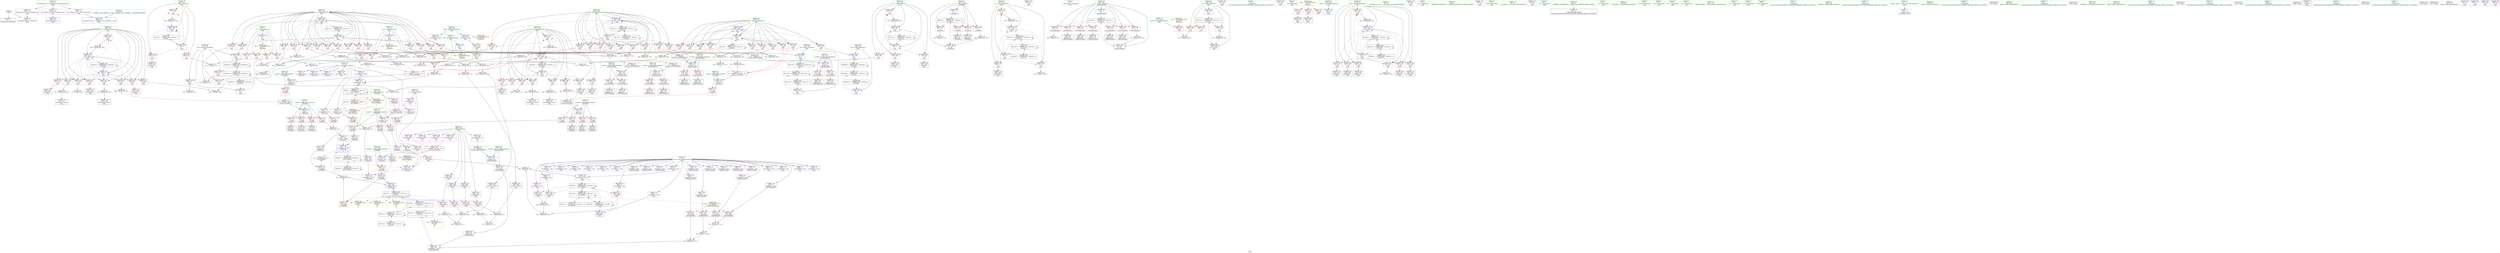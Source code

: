digraph "SVFG" {
	label="SVFG";

	Node0x563148b94ee0 [shape=record,color=grey,label="{NodeID: 0\nNullPtr}"];
	Node0x563148b94ee0 -> Node0x563148bb8460[style=solid];
	Node0x563148b94ee0 -> Node0x563148bc8e80[style=solid];
	Node0x563148bd9bb0 [shape=record,color=grey,label="{NodeID: 526\n365 = cmp(363, 364, )\n}"];
	Node0x563148bc9d50 [shape=record,color=blue,label="{NodeID: 360\n221\<--9\ni\<--\n_Z3SubiiPx\n}"];
	Node0x563148bc9d50 -> Node0x563148bf5010[style=dashed];
	Node0x563148bc58f0 [shape=record,color=red,label="{NodeID: 277\n433\<--269\n\<--j22\nmain\n}"];
	Node0x563148bc58f0 -> Node0x563148bd4120[style=solid];
	Node0x563148bb96a0 [shape=record,color=purple,label="{NodeID: 194\n198\<--195\narrayidx25\<--\n_Z6GetSumiiiiPx\n}"];
	Node0x563148bb96a0 -> Node0x563148bc9940[style=solid];
	Node0x563148bb6de0 [shape=record,color=black,label="{NodeID: 111\n385\<--384\nidxprom35\<--\nmain\n}"];
	Node0x563148b96ad0 [shape=record,color=green,label="{NodeID: 28\n15\<--16\nmatr\<--matr_field_insensitive\nGlob }"];
	Node0x563148b96ad0 -> Node0x563148bbbf20[style=solid];
	Node0x563148b96ad0 -> Node0x563148bbbff0[style=solid];
	Node0x563148b96ad0 -> Node0x563148bbc0c0[style=solid];
	Node0x563148b96ad0 -> Node0x563148bbc190[style=solid];
	Node0x563148b96ad0 -> Node0x563148bbc260[style=solid];
	Node0x563148b96ad0 -> Node0x563148bbc330[style=solid];
	Node0x563148b96ad0 -> Node0x563148bbc400[style=solid];
	Node0x563148b96ad0 -> Node0x563148bbc4d0[style=solid];
	Node0x563148c2a020 [shape=record,color=black,label="{NodeID: 720\n71 = PHI(226, 396, )\n0th arg _Z3GetiiPx }"];
	Node0x563148c2a020 -> Node0x563148bc8f80[style=solid];
	Node0x563148bf4110 [shape=record,color=black,label="{NodeID: 554\nMR_8V_2 = PHI(MR_8V_3, MR_8V_1, )\npts\{160000 \}\n}"];
	Node0x563148bf4110 -> Node0x563148bf9b10[style=dashed];
	Node0x563148bd2920 [shape=record,color=grey,label="{NodeID: 471\n446 = Binary(441, 445, )\n}"];
	Node0x563148bd2920 -> Node0x563148bcaa50[style=solid];
	Node0x563148bbf6f0 [shape=record,color=blue,label="{NodeID: 388\n281\<--582\nby\<--\nmain\n}"];
	Node0x563148bbf6f0 -> Node0x563148bf8210[style=dashed];
	Node0x563148bc6fb0 [shape=record,color=red,label="{NodeID: 305\n575\<--283\n\<--sz\nmain\n}"];
	Node0x563148bc6fb0 -> Node0x563148bd89b0[style=solid];
	Node0x563148bbad60 [shape=record,color=red,label="{NodeID: 222\n162\<--129\n\<--x1.addr\n_Z6GetSumiiiiPx\n}"];
	Node0x563148bbad60 -> Node0x563148bb90f0[style=solid];
	Node0x563148bbc810 [shape=record,color=purple,label="{NodeID: 139\n164\<--17\narrayidx6\<--sums\n_Z6GetSumiiiiPx\n}"];
	Node0x563148bb74a0 [shape=record,color=green,label="{NodeID: 56\n261\<--262\ni\<--i_field_insensitive\nmain\n}"];
	Node0x563148bb74a0 -> Node0x563148bc4710[style=solid];
	Node0x563148bb74a0 -> Node0x563148bc47e0[style=solid];
	Node0x563148bb74a0 -> Node0x563148bc48b0[style=solid];
	Node0x563148bb74a0 -> Node0x563148bca160[style=solid];
	Node0x563148bb74a0 -> Node0x563148bca4a0[style=solid];
	Node0x563148bc2460 [shape=record,color=grey,label="{NodeID: 499\n523 = Binary(522, 203, )\n|{<s0>12}}"];
	Node0x563148bc2460:s0 -> Node0x563148c29800[style=solid,color=red];
	Node0x563148bc8670 [shape=record,color=red,label="{NodeID: 333\n545\<--544\n\<--arrayidx118\nmain\n}"];
	Node0x563148bc8670 -> Node0x563148bd33a0[style=solid];
	Node0x563148bc4300 [shape=record,color=red,label="{NodeID: 250\n243\<--242\n\<--arrayidx2\n_Z3SubiiPx\n}"];
	Node0x563148bc4300 -> Node0x563148bc2be0[style=solid];
	Node0x563148bbded0 [shape=record,color=purple,label="{NodeID: 167\n302\<--29\n\<--.str.4\nmain\n}"];
	Node0x563148bb8b40 [shape=record,color=black,label="{NodeID: 84\n103\<--102\nconv8\<--mul\n_Z3GetiiPx\n}"];
	Node0x563148bb8b40 -> Node0x563148bc92c0[style=solid];
	Node0x563148b91060 [shape=record,color=green,label="{NodeID: 1\n7\<--1\n__dso_handle\<--dummyObj\nGlob }"];
	Node0x563148c04250 [shape=record,color=yellow,style=double,label="{NodeID: 610\n8V_1 = ENCHI(MR_8V_0)\npts\{160000 \}\nFun[_Z3GetiiPx]}"];
	Node0x563148c04250 -> Node0x563148bbaaf0[style=dashed];
	Node0x563148c04250 -> Node0x563148bbabc0[style=dashed];
	Node0x563148c04250 -> Node0x563148bbac90[style=dashed];
	Node0x563148bd9d30 [shape=record,color=grey,label="{NodeID: 527\n149 = cmp(148, 150, )\n}"];
	Node0x563148bc9e20 [shape=record,color=blue,label="{NodeID: 361\n242\<--244\narrayidx2\<--sub\n_Z3SubiiPx\n}"];
	Node0x563148bc9e20 -> Node0x563148bf5510[style=dashed];
	Node0x563148bc59c0 [shape=record,color=red,label="{NodeID: 278\n450\<--269\n\<--j22\nmain\n}"];
	Node0x563148bc59c0 -> Node0x563148bbbb10[style=solid];
	Node0x563148bb9770 [shape=record,color=purple,label="{NodeID: 195\n242\<--239\narrayidx2\<--\n_Z3SubiiPx\n}"];
	Node0x563148bb9770 -> Node0x563148bc4300[style=solid];
	Node0x563148bb9770 -> Node0x563148bc9e20[style=solid];
	Node0x563148bb6eb0 [shape=record,color=black,label="{NodeID: 112\n408\<--407\nidxprom48\<--sub47\nmain\n}"];
	Node0x563148b96ba0 [shape=record,color=green,label="{NodeID: 29\n17\<--18\nsums\<--sums_field_insensitive\nGlob }"];
	Node0x563148b96ba0 -> Node0x563148bbc5a0[style=solid];
	Node0x563148b96ba0 -> Node0x563148bbc670[style=solid];
	Node0x563148b96ba0 -> Node0x563148bbc740[style=solid];
	Node0x563148b96ba0 -> Node0x563148bbc810[style=solid];
	Node0x563148b96ba0 -> Node0x563148bbc8e0[style=solid];
	Node0x563148b96ba0 -> Node0x563148bbc9b0[style=solid];
	Node0x563148b96ba0 -> Node0x563148bbca80[style=solid];
	Node0x563148b96ba0 -> Node0x563148bbcb50[style=solid];
	Node0x563148b96ba0 -> Node0x563148bbcc20[style=solid];
	Node0x563148b96ba0 -> Node0x563148bbccf0[style=solid];
	Node0x563148b96ba0 -> Node0x563148bbcdc0[style=solid];
	Node0x563148b96ba0 -> Node0x563148bbce90[style=solid];
	Node0x563148b96ba0 -> Node0x563148bbcf60[style=solid];
	Node0x563148b96ba0 -> Node0x563148bbd030[style=solid];
	Node0x563148b96ba0 -> Node0x563148bbd100[style=solid];
	Node0x563148b96ba0 -> Node0x563148bbd1d0[style=solid];
	Node0x563148b96ba0 -> Node0x563148bbd2a0[style=solid];
	Node0x563148b96ba0 -> Node0x563148bbd370[style=solid];
	Node0x563148b96ba0 -> Node0x563148bbd440[style=solid];
	Node0x563148b96ba0 -> Node0x563148bbd510[style=solid];
	Node0x563148b96ba0 -> Node0x563148bbd5e0[style=solid];
	Node0x563148b96ba0 -> Node0x563148bbd6b0[style=solid];
	Node0x563148b96ba0 -> Node0x563148bbd780[style=solid];
	Node0x563148b96ba0 -> Node0x563148bbd850[style=solid];
	Node0x563148b96ba0 -> Node0x563148bbd920[style=solid];
	Node0x563148b96ba0 -> Node0x563148bbd9f0[style=solid];
	Node0x563148b96ba0 -> Node0x563148bbdac0[style=solid];
	Node0x563148c2a170 [shape=record,color=black,label="{NodeID: 721\n72 = PHI(227, 398, )\n1st arg _Z3GetiiPx }"];
	Node0x563148c2a170 -> Node0x563148bc9050[style=solid];
	Node0x563148bf4610 [shape=record,color=black,label="{NodeID: 555\nMR_26V_2 = PHI(MR_26V_3, MR_26V_1, )\npts\{180000 \}\n}"];
	Node0x563148bf4610 -> Node0x563148bf6e10[style=dashed];
	Node0x563148bd2aa0 [shape=record,color=grey,label="{NodeID: 472\n557 = Binary(549, 556, )\n}"];
	Node0x563148bd2aa0 -> Node0x563148bd8830[style=solid];
	Node0x563148bbf7c0 [shape=record,color=blue,label="{NodeID: 389\n287\<--588\nj98\<--inc141\nmain\n}"];
	Node0x563148bbf7c0 -> Node0x563148bc7a40[style=dashed];
	Node0x563148bbf7c0 -> Node0x563148bc7b10[style=dashed];
	Node0x563148bbf7c0 -> Node0x563148bc7be0[style=dashed];
	Node0x563148bbf7c0 -> Node0x563148bc7cb0[style=dashed];
	Node0x563148bbf7c0 -> Node0x563148bc7d80[style=dashed];
	Node0x563148bbf7c0 -> Node0x563148bc7e50[style=dashed];
	Node0x563148bbf7c0 -> Node0x563148bc7f20[style=dashed];
	Node0x563148bbf7c0 -> Node0x563148bc7ff0[style=dashed];
	Node0x563148bbf7c0 -> Node0x563148bc80c0[style=dashed];
	Node0x563148bbf7c0 -> Node0x563148bc8190[style=dashed];
	Node0x563148bbf7c0 -> Node0x563148bbf7c0[style=dashed];
	Node0x563148bbf7c0 -> Node0x563148c01b20[style=dashed];
	Node0x563148bc7080 [shape=record,color=red,label="{NodeID: 306\n578\<--283\n\<--sz\nmain\n}"];
	Node0x563148bc7080 -> Node0x563148bbf550[style=solid];
	Node0x563148bbae30 [shape=record,color=red,label="{NodeID: 223\n184\<--129\n\<--x1.addr\n_Z6GetSumiiiiPx\n}"];
	Node0x563148bbae30 -> Node0x563148bb6280[style=solid];
	Node0x563148bbc8e0 [shape=record,color=purple,label="{NodeID: 140\n167\<--17\narrayidx8\<--sums\n_Z6GetSumiiiiPx\n}"];
	Node0x563148bb7530 [shape=record,color=green,label="{NodeID: 57\n263\<--264\nbuff\<--buff_field_insensitive\nmain\n}"];
	Node0x563148bb7530 -> Node0x563148bbeac0[style=solid];
	Node0x563148bb7530 -> Node0x563148bbeb90[style=solid];
	Node0x563148bc25e0 [shape=record,color=grey,label="{NodeID: 500\n522 = Binary(520, 521, )\n}"];
	Node0x563148bc25e0 -> Node0x563148bc2460[style=solid];
	Node0x563148bc8740 [shape=record,color=red,label="{NodeID: 334\n549\<--548\n\<--arrayidx119\nmain\n}"];
	Node0x563148bc8740 -> Node0x563148bd2aa0[style=solid];
	Node0x563148bc43d0 [shape=record,color=red,label="{NodeID: 251\n309\<--257\n\<--tests\nmain\n}"];
	Node0x563148bc43d0 -> Node0x563148bd8e30[style=solid];
	Node0x563148bbdfa0 [shape=record,color=purple,label="{NodeID: 168\n312\<--31\n\<--.str.5\nmain\n}"];
	Node0x563148bb8c10 [shape=record,color=black,label="{NodeID: 85\n108\<--107\nidxprom10\<--\n_Z3GetiiPx\n}"];
	Node0x563148b8ff60 [shape=record,color=green,label="{NodeID: 2\n9\<--1\n\<--dummyObj\nCan only get source location for instruction, argument, global var or function.}"];
	Node0x563148bd9eb0 [shape=record,color=grey,label="{NodeID: 528\n376 = cmp(375, 150, )\n}"];
	Node0x563148bc9ef0 [shape=record,color=blue,label="{NodeID: 362\n221\<--248\ni\<--inc\n_Z3SubiiPx\n}"];
	Node0x563148bc9ef0 -> Node0x563148bf5010[style=dashed];
	Node0x563148bc5a90 [shape=record,color=red,label="{NodeID: 279\n464\<--269\n\<--j22\nmain\n}"];
	Node0x563148bc5a90 -> Node0x563148bd3e20[style=solid];
	Node0x563148bb9840 [shape=record,color=red,label="{NodeID: 196\n317\<--8\n\<--n\nmain\n}"];
	Node0x563148bb9840 -> Node0x563148bd95b0[style=solid];
	Node0x563148bb6f80 [shape=record,color=black,label="{NodeID: 113\n411\<--410\nidxprom50\<--\nmain\n}"];
	Node0x563148b96c70 [shape=record,color=green,label="{NodeID: 30\n41\<--45\nllvm.global_ctors\<--llvm.global_ctors_field_insensitive\nGlob }"];
	Node0x563148b96c70 -> Node0x563148bbe3b0[style=solid];
	Node0x563148b96c70 -> Node0x563148bbe4b0[style=solid];
	Node0x563148b96c70 -> Node0x563148bbe5b0[style=solid];
	Node0x563148c2a2c0 [shape=record,color=black,label="{NodeID: 722\n73 = PHI(228, 399, )\n2nd arg _Z3GetiiPx }"];
	Node0x563148c2a2c0 -> Node0x563148bc9120[style=solid];
	Node0x563148bf4b10 [shape=record,color=black,label="{NodeID: 556\nMR_83V_2 = PHI(MR_83V_3, MR_83V_1, )\npts\{2740000 \}\n}"];
	Node0x563148bf4b10 -> Node0x563148bee210[style=dashed];
	Node0x563148bf4b10 -> Node0x563148bf4b10[style=dashed];
	Node0x563148bd2c20 [shape=record,color=grey,label="{NodeID: 473\n398 = Binary(397, 203, )\n|{<s0>9}}"];
	Node0x563148bd2c20:s0 -> Node0x563148c2a170[style=solid,color=red];
	Node0x563148bbf890 [shape=record,color=blue,label="{NodeID: 390\n285\<--593\ni93\<--inc144\nmain\n}"];
	Node0x563148bbf890 -> Node0x563148bc7220[style=dashed];
	Node0x563148bbf890 -> Node0x563148bc72f0[style=dashed];
	Node0x563148bbf890 -> Node0x563148bc73c0[style=dashed];
	Node0x563148bbf890 -> Node0x563148bc7490[style=dashed];
	Node0x563148bbf890 -> Node0x563148bc7560[style=dashed];
	Node0x563148bbf890 -> Node0x563148bc7630[style=dashed];
	Node0x563148bbf890 -> Node0x563148bc7700[style=dashed];
	Node0x563148bbf890 -> Node0x563148bc77d0[style=dashed];
	Node0x563148bbf890 -> Node0x563148bc78a0[style=dashed];
	Node0x563148bbf890 -> Node0x563148bc7970[style=dashed];
	Node0x563148bbf890 -> Node0x563148bbf3b0[style=dashed];
	Node0x563148bbf890 -> Node0x563148bbf890[style=dashed];
	Node0x563148bbf890 -> Node0x563148bf3210[style=dashed];
	Node0x563148bc7150 [shape=record,color=red,label="{NodeID: 307\n597\<--283\n\<--sz\nmain\n}"];
	Node0x563148bc7150 -> Node0x563148bc1fe0[style=solid];
	Node0x563148bbaf00 [shape=record,color=red,label="{NodeID: 224\n176\<--131\n\<--y1.addr\n_Z6GetSumiiiiPx\n}"];
	Node0x563148bbaf00 -> Node0x563148bb9430[style=solid];
	Node0x563148bbc9b0 [shape=record,color=purple,label="{NodeID: 141\n170\<--17\narrayidx10\<--sums\n_Z6GetSumiiiiPx\n}"];
	Node0x563148bbc9b0 -> Node0x563148bc3a10[style=solid];
	Node0x563148bb75c0 [shape=record,color=green,label="{NodeID: 58\n265\<--266\nj\<--j_field_insensitive\nmain\n}"];
	Node0x563148bb75c0 -> Node0x563148bc4980[style=solid];
	Node0x563148bb75c0 -> Node0x563148bc4a50[style=solid];
	Node0x563148bb75c0 -> Node0x563148bc4b20[style=solid];
	Node0x563148bb75c0 -> Node0x563148bc4bf0[style=solid];
	Node0x563148bb75c0 -> Node0x563148bca230[style=solid];
	Node0x563148bb75c0 -> Node0x563148bca3d0[style=solid];
	Node0x563148bc2760 [shape=record,color=grey,label="{NodeID: 501\n588 = Binary(587, 203, )\n}"];
	Node0x563148bc2760 -> Node0x563148bbf7c0[style=solid];
	Node0x563148bc8810 [shape=record,color=red,label="{NodeID: 335\n561\<--560\n\<--arrayidx126\nmain\n}"];
	Node0x563148bc8810 -> Node0x563148bc16e0[style=solid];
	Node0x563148bc44a0 [shape=record,color=red,label="{NodeID: 252\n308\<--259\n\<--tt\nmain\n}"];
	Node0x563148bc44a0 -> Node0x563148bd8e30[style=solid];
	Node0x563148bbe070 [shape=record,color=purple,label="{NodeID: 169\n321\<--33\n\<--.str.6\nmain\n}"];
	Node0x563148bb8ce0 [shape=record,color=black,label="{NodeID: 86\n111\<--110\nidxprom12\<--\n_Z3GetiiPx\n}"];
	Node0x563148b95630 [shape=record,color=green,label="{NodeID: 3\n19\<--1\n.str\<--dummyObj\nGlob }"];
	Node0x563148c04440 [shape=record,color=yellow,style=double,label="{NodeID: 612\n40V_1 = ENCHI(MR_40V_0)\npts\{1 \}\nFun[main]}"];
	Node0x563148c04440 -> Node0x563148bb9f90[style=dashed];
	Node0x563148c04440 -> Node0x563148bba060[style=dashed];
	Node0x563148c04440 -> Node0x563148bba130[style=dashed];
	Node0x563148bda030 [shape=record,color=grey,label="{NodeID: 529\n368 = cmp(367, 9, )\n}"];
	Node0x563148bc9fc0 [shape=record,color=blue,label="{NodeID: 363\n255\<--9\nretval\<--\nmain\n}"];
	Node0x563148bc5b60 [shape=record,color=red,label="{NodeID: 280\n375\<--271\n\<--u\nmain\n}"];
	Node0x563148bc5b60 -> Node0x563148bd9eb0[style=solid];
	Node0x563148bb9910 [shape=record,color=red,label="{NodeID: 197\n358\<--8\n\<--n\nmain\n}"];
	Node0x563148bb9910 -> Node0x563148bd98b0[style=solid];
	Node0x563148bb7050 [shape=record,color=black,label="{NodeID: 114\n414\<--413\nidxprom52\<--\nmain\n}"];
	Node0x563148b96d40 [shape=record,color=green,label="{NodeID: 31\n46\<--47\n__cxx_global_var_init\<--__cxx_global_var_init_field_insensitive\n}"];
	Node0x563148c2a410 [shape=record,color=black,label="{NodeID: 723\n124 = PHI(506, )\n0th arg _Z6GetSumiiiiPx }"];
	Node0x563148c2a410 -> Node0x563148bc9460[style=solid];
	Node0x563148bf5010 [shape=record,color=black,label="{NodeID: 557\nMR_34V_3 = PHI(MR_34V_4, MR_34V_2, )\npts\{222 \}\n}"];
	Node0x563148bf5010 -> Node0x563148bc3ef0[style=dashed];
	Node0x563148bf5010 -> Node0x563148bc3fc0[style=dashed];
	Node0x563148bf5010 -> Node0x563148bc4090[style=dashed];
	Node0x563148bf5010 -> Node0x563148bc4160[style=dashed];
	Node0x563148bf5010 -> Node0x563148bc9ef0[style=dashed];
	Node0x563148bd2da0 [shape=record,color=grey,label="{NodeID: 474\n396 = Binary(395, 203, )\n|{<s0>9}}"];
	Node0x563148bd2da0:s0 -> Node0x563148c2a020[style=solid,color=red];
	Node0x563148bbf960 [shape=record,color=blue,label="{NodeID: 391\n283\<--598\nsz\<--inc147\nmain\n}"];
	Node0x563148bbf960 -> Node0x563148bc65f0[style=dashed];
	Node0x563148bbf960 -> Node0x563148bc66c0[style=dashed];
	Node0x563148bbf960 -> Node0x563148bc6790[style=dashed];
	Node0x563148bbf960 -> Node0x563148bc6860[style=dashed];
	Node0x563148bbf960 -> Node0x563148bc6930[style=dashed];
	Node0x563148bbf960 -> Node0x563148bc6a00[style=dashed];
	Node0x563148bbf960 -> Node0x563148bc6ad0[style=dashed];
	Node0x563148bbf960 -> Node0x563148bc6ba0[style=dashed];
	Node0x563148bbf960 -> Node0x563148bc6c70[style=dashed];
	Node0x563148bbf960 -> Node0x563148bc6d40[style=dashed];
	Node0x563148bbf960 -> Node0x563148bc6e10[style=dashed];
	Node0x563148bbf960 -> Node0x563148bc6ee0[style=dashed];
	Node0x563148bbf960 -> Node0x563148bc6fb0[style=dashed];
	Node0x563148bbf960 -> Node0x563148bc7080[style=dashed];
	Node0x563148bbf960 -> Node0x563148bc7150[style=dashed];
	Node0x563148bbf960 -> Node0x563148bbf960[style=dashed];
	Node0x563148bbf960 -> Node0x563148bf2d10[style=dashed];
	Node0x563148bc7220 [shape=record,color=red,label="{NodeID: 308\n492\<--285\n\<--i93\nmain\n}"];
	Node0x563148bc7220 -> Node0x563148bd21a0[style=solid];
	Node0x563148bbafd0 [shape=record,color=red,label="{NodeID: 225\n187\<--131\n\<--y1.addr\n_Z6GetSumiiiiPx\n}"];
	Node0x563148bbafd0 -> Node0x563148bb6350[style=solid];
	Node0x563148bbca80 [shape=record,color=purple,label="{NodeID: 142\n175\<--17\narrayidx12\<--sums\n_Z6GetSumiiiiPx\n}"];
	Node0x563148bb7650 [shape=record,color=green,label="{NodeID: 59\n267\<--268\ni18\<--i18_field_insensitive\nmain\n}"];
	Node0x563148bb7650 -> Node0x563148bc4cc0[style=solid];
	Node0x563148bb7650 -> Node0x563148bc4d90[style=solid];
	Node0x563148bb7650 -> Node0x563148bc4e60[style=solid];
	Node0x563148bb7650 -> Node0x563148bc4f30[style=solid];
	Node0x563148bb7650 -> Node0x563148bc5000[style=solid];
	Node0x563148bb7650 -> Node0x563148bc50d0[style=solid];
	Node0x563148bb7650 -> Node0x563148bc51a0[style=solid];
	Node0x563148bb7650 -> Node0x563148bc5270[style=solid];
	Node0x563148bb7650 -> Node0x563148bc5340[style=solid];
	Node0x563148bb7650 -> Node0x563148bca570[style=solid];
	Node0x563148bb7650 -> Node0x563148bcacc0[style=solid];
	Node0x563148bc28e0 [shape=record,color=grey,label="{NodeID: 502\n540 = Binary(538, 539, )\n}"];
	Node0x563148bc28e0 -> Node0x563148bd3220[style=solid];
	Node0x563148bc88e0 [shape=record,color=red,label="{NodeID: 336\n564\<--563\n\<--arrayidx128\nmain\n}"];
	Node0x563148bc88e0 -> Node0x563148bc1e60[style=solid];
	Node0x563148bc4570 [shape=record,color=red,label="{NodeID: 253\n601\<--259\n\<--tt\nmain\n}"];
	Node0x563148bbe140 [shape=record,color=purple,label="{NodeID: 170\n602\<--35\n\<--.str.7\nmain\n}"];
	Node0x563148bb8db0 [shape=record,color=black,label="{NodeID: 87\n116\<--115\nconv15\<--mul14\n_Z3GetiiPx\n}"];
	Node0x563148bb8db0 -> Node0x563148bc9390[style=solid];
	Node0x563148b956c0 [shape=record,color=green,label="{NodeID: 4\n21\<--1\n.str.1\<--dummyObj\nGlob }"];
	Node0x563148c04550 [shape=record,color=yellow,style=double,label="{NodeID: 613\n42V_1 = ENCHI(MR_42V_0)\npts\{10 \}\nFun[main]}"];
	Node0x563148c04550 -> Node0x563148bb9840[style=dashed];
	Node0x563148c04550 -> Node0x563148bb9910[style=dashed];
	Node0x563148c04550 -> Node0x563148bb99e0[style=dashed];
	Node0x563148c04550 -> Node0x563148bb9ab0[style=dashed];
	Node0x563148bda1b0 [shape=record,color=grey,label="{NodeID: 530\n371 = cmp(370, 9, )\n}"];
	Node0x563148bca090 [shape=record,color=blue,label="{NodeID: 364\n259\<--203\ntt\<--\nmain\n}"];
	Node0x563148bca090 -> Node0x563148befb10[style=dashed];
	Node0x563148bc5c30 [shape=record,color=red,label="{NodeID: 281\n384\<--271\n\<--u\nmain\n}"];
	Node0x563148bc5c30 -> Node0x563148bb6de0[style=solid];
	Node0x563148bb99e0 [shape=record,color=red,label="{NodeID: 198\n480\<--8\n\<--n\nmain\n}"];
	Node0x563148bb99e0 -> Node0x563148bd9130[style=solid];
	Node0x563148bb7120 [shape=record,color=black,label="{NodeID: 115\n418\<--417\nidxprom54\<--\nmain\n}"];
	Node0x563148b96e10 [shape=record,color=green,label="{NodeID: 32\n50\<--51\n_ZNSt8ios_base4InitC1Ev\<--_ZNSt8ios_base4InitC1Ev_field_insensitive\n}"];
	Node0x563148c2a520 [shape=record,color=black,label="{NodeID: 724\n125 = PHI(507, )\n1st arg _Z6GetSumiiiiPx }"];
	Node0x563148c2a520 -> Node0x563148bc9530[style=solid];
	Node0x563148bf5510 [shape=record,color=black,label="{NodeID: 558\nMR_24V_2 = PHI(MR_24V_3, MR_24V_1, )\npts\{290 \}\n|{|<s2>11|<s3>12|<s4>13|<s5>14|<s6>14|<s7>14|<s8>14|<s9>14}}"];
	Node0x563148bf5510 -> Node0x563148bc4300[style=dashed];
	Node0x563148bf5510 -> Node0x563148bc9e20[style=dashed];
	Node0x563148bf5510:s2 -> Node0x563148c0a650[style=dashed,color=blue];
	Node0x563148bf5510:s3 -> Node0x563148c0a7b0[style=dashed,color=blue];
	Node0x563148bf5510:s4 -> Node0x563148c0a910[style=dashed,color=blue];
	Node0x563148bf5510:s5 -> Node0x563148bc8670[style=dashed,color=blue];
	Node0x563148bf5510:s6 -> Node0x563148bc8740[style=dashed,color=blue];
	Node0x563148bf5510:s7 -> Node0x563148bc8810[style=dashed,color=blue];
	Node0x563148bf5510:s8 -> Node0x563148bc88e0[style=dashed,color=blue];
	Node0x563148bf5510:s9 -> Node0x563148bf8c10[style=dashed,color=blue];
	Node0x563148bd2f20 [shape=record,color=grey,label="{NodeID: 475\n622 = Binary(621, 203, )\n}"];
	Node0x563148bd2f20 -> Node0x563148bbfa30[style=solid];
	Node0x563148bbfa30 [shape=record,color=blue,label="{NodeID: 392\n259\<--622\ntt\<--inc158\nmain\n}"];
	Node0x563148bbfa30 -> Node0x563148befb10[style=dashed];
	Node0x563148bc72f0 [shape=record,color=red,label="{NodeID: 309\n506\<--285\n\<--i93\nmain\n|{<s0>10}}"];
	Node0x563148bc72f0:s0 -> Node0x563148c2a410[style=solid,color=red];
	Node0x563148bbb0a0 [shape=record,color=red,label="{NodeID: 226\n152\<--133\n\<--x2.addr\n_Z6GetSumiiiiPx\n}"];
	Node0x563148bbb0a0 -> Node0x563148bb8e80[style=solid];
	Node0x563148bbcb50 [shape=record,color=purple,label="{NodeID: 143\n178\<--17\narrayidx14\<--sums\n_Z6GetSumiiiiPx\n}"];
	Node0x563148bb76e0 [shape=record,color=green,label="{NodeID: 60\n269\<--270\nj22\<--j22_field_insensitive\nmain\n}"];
	Node0x563148bb76e0 -> Node0x563148bc5410[style=solid];
	Node0x563148bb76e0 -> Node0x563148bc54e0[style=solid];
	Node0x563148bb76e0 -> Node0x563148bc55b0[style=solid];
	Node0x563148bb76e0 -> Node0x563148bc5680[style=solid];
	Node0x563148bb76e0 -> Node0x563148bc5750[style=solid];
	Node0x563148bb76e0 -> Node0x563148bc5820[style=solid];
	Node0x563148bb76e0 -> Node0x563148bc58f0[style=solid];
	Node0x563148bb76e0 -> Node0x563148bc59c0[style=solid];
	Node0x563148bb76e0 -> Node0x563148bc5a90[style=solid];
	Node0x563148bb76e0 -> Node0x563148bca640[style=solid];
	Node0x563148bb76e0 -> Node0x563148bcabf0[style=solid];
	Node0x563148bc2a60 [shape=record,color=grey,label="{NodeID: 503\n248 = Binary(247, 203, )\n}"];
	Node0x563148bc2a60 -> Node0x563148bc9ef0[style=solid];
	Node0x563148bc89b0 [shape=record,color=blue,label="{NodeID: 337\n8\<--9\nn\<--\nGlob }"];
	Node0x563148bc89b0 -> Node0x563148c04550[style=dashed];
	Node0x563148bc4640 [shape=record,color=red,label="{NodeID: 254\n621\<--259\n\<--tt\nmain\n}"];
	Node0x563148bc4640 -> Node0x563148bd2f20[style=solid];
	Node0x563148bbe210 [shape=record,color=purple,label="{NodeID: 171\n609\<--37\n\<--.str.8\nmain\n}"];
	Node0x563148bb8e80 [shape=record,color=black,label="{NodeID: 88\n153\<--152\nidxprom\<--\n_Z6GetSumiiiiPx\n}"];
	Node0x563148b95fc0 [shape=record,color=green,label="{NodeID: 5\n23\<--1\nstdin\<--dummyObj\nGlob }"];
	Node0x563148c04630 [shape=record,color=yellow,style=double,label="{NodeID: 614\n44V_1 = ENCHI(MR_44V_0)\npts\{12 \}\nFun[main]}"];
	Node0x563148c04630 -> Node0x563148bb9b80[style=dashed];
	Node0x563148c04630 -> Node0x563148bb9c50[style=dashed];
	Node0x563148c04630 -> Node0x563148bb9d20[style=dashed];
	Node0x563148c04630 -> Node0x563148bb9df0[style=dashed];
	Node0x563148bca160 [shape=record,color=blue,label="{NodeID: 365\n261\<--9\ni\<--\nmain\n}"];
	Node0x563148bca160 -> Node0x563148bc4710[style=dashed];
	Node0x563148bca160 -> Node0x563148bc47e0[style=dashed];
	Node0x563148bca160 -> Node0x563148bc48b0[style=dashed];
	Node0x563148bca160 -> Node0x563148bca4a0[style=dashed];
	Node0x563148bca160 -> Node0x563148bf0010[style=dashed];
	Node0x563148bc5d00 [shape=record,color=red,label="{NodeID: 282\n390\<--271\n\<--u\nmain\n}"];
	Node0x563148bc5d00 -> Node0x563148bd2020[style=solid];
	Node0x563148bb9ab0 [shape=record,color=red,label="{NodeID: 199\n495\<--8\n\<--n\nmain\n}"];
	Node0x563148bb9ab0 -> Node0x563148bd86b0[style=solid];
	Node0x563148bbb560 [shape=record,color=black,label="{NodeID: 116\n422\<--421\nidxprom57\<--sub56\nmain\n}"];
	Node0x563148b97300 [shape=record,color=green,label="{NodeID: 33\n56\<--57\n__cxa_atexit\<--__cxa_atexit_field_insensitive\n}"];
	Node0x563148c2a630 [shape=record,color=black,label="{NodeID: 725\n126 = PHI(510, )\n2nd arg _Z6GetSumiiiiPx }"];
	Node0x563148c2a630 -> Node0x563148bc9600[style=solid];
	Node0x563148bd30a0 [shape=record,color=grey,label="{NodeID: 476\n537 = Binary(536, 203, )\n|{<s0>14}}"];
	Node0x563148bd30a0:s0 -> Node0x563148c29800[style=solid,color=red];
	Node0x563148bc73c0 [shape=record,color=red,label="{NodeID: 310\n508\<--285\n\<--i93\nmain\n}"];
	Node0x563148bc73c0 -> Node0x563148bd1ea0[style=solid];
	Node0x563148bbb170 [shape=record,color=red,label="{NodeID: 227\n173\<--133\n\<--x2.addr\n_Z6GetSumiiiiPx\n}"];
	Node0x563148bbb170 -> Node0x563148bb9360[style=solid];
	Node0x563148bbcc20 [shape=record,color=purple,label="{NodeID: 144\n181\<--17\narrayidx16\<--sums\n_Z6GetSumiiiiPx\n}"];
	Node0x563148bbcc20 -> Node0x563148bc3ae0[style=solid];
	Node0x563148bb7770 [shape=record,color=green,label="{NodeID: 61\n271\<--272\nu\<--u_field_insensitive\nmain\n}"];
	Node0x563148bb7770 -> Node0x563148bc5b60[style=solid];
	Node0x563148bb7770 -> Node0x563148bc5c30[style=solid];
	Node0x563148bb7770 -> Node0x563148bc5d00[style=solid];
	Node0x563148bb7770 -> Node0x563148bca710[style=solid];
	Node0x563148bb7770 -> Node0x563148bca8b0[style=solid];
	Node0x563148bc2be0 [shape=record,color=grey,label="{NodeID: 504\n244 = Binary(243, 238, )\n}"];
	Node0x563148bc2be0 -> Node0x563148bc9e20[style=solid];
	Node0x563148bc8a80 [shape=record,color=blue,label="{NodeID: 338\n11\<--9\nm\<--\nGlob }"];
	Node0x563148bc8a80 -> Node0x563148c04630[style=dashed];
	Node0x563148bc4710 [shape=record,color=red,label="{NodeID: 255\n316\<--261\n\<--i\nmain\n}"];
	Node0x563148bc4710 -> Node0x563148bd95b0[style=solid];
	Node0x563148bbe2e0 [shape=record,color=purple,label="{NodeID: 172\n613\<--39\n\<--.str.9\nmain\n}"];
	Node0x563148bb8f50 [shape=record,color=black,label="{NodeID: 89\n156\<--155\nidxprom1\<--\n_Z6GetSumiiiiPx\n}"];
	Node0x563148b96050 [shape=record,color=green,label="{NodeID: 6\n24\<--1\n.str.2\<--dummyObj\nGlob }"];
	Node0x563148c04710 [shape=record,color=yellow,style=double,label="{NodeID: 615\n46V_1 = ENCHI(MR_46V_0)\npts\{14 \}\nFun[main]}"];
	Node0x563148c04710 -> Node0x563148bb9ec0[style=dashed];
	Node0x563148bca230 [shape=record,color=blue,label="{NodeID: 366\n265\<--9\nj\<--\nmain\n}"];
	Node0x563148bca230 -> Node0x563148bc4980[style=dashed];
	Node0x563148bca230 -> Node0x563148bc4a50[style=dashed];
	Node0x563148bca230 -> Node0x563148bc4b20[style=dashed];
	Node0x563148bca230 -> Node0x563148bc4bf0[style=dashed];
	Node0x563148bca230 -> Node0x563148bca230[style=dashed];
	Node0x563148bca230 -> Node0x563148bca3d0[style=dashed];
	Node0x563148bca230 -> Node0x563148bf0510[style=dashed];
	Node0x563148bc5dd0 [shape=record,color=red,label="{NodeID: 283\n403\<--275\n\<--u43\nmain\n}"];
	Node0x563148bc5dd0 -> Node0x563148bd8b30[style=solid];
	Node0x563148bb9b80 [shape=record,color=red,label="{NodeID: 200\n326\<--11\n\<--m\nmain\n}"];
	Node0x563148bb9b80 -> Node0x563148bd9430[style=solid];
	Node0x563148bbb630 [shape=record,color=black,label="{NodeID: 117\n425\<--424\nidxprom59\<--\nmain\n}"];
	Node0x563148b973d0 [shape=record,color=green,label="{NodeID: 34\n55\<--61\n_ZNSt8ios_base4InitD1Ev\<--_ZNSt8ios_base4InitD1Ev_field_insensitive\n}"];
	Node0x563148b973d0 -> Node0x563148bb8630[style=solid];
	Node0x563148c2a740 [shape=record,color=black,label="{NodeID: 726\n127 = PHI(513, )\n3rd arg _Z6GetSumiiiiPx }"];
	Node0x563148c2a740 -> Node0x563148bc96d0[style=solid];
	Node0x563148c05ff0 [shape=record,color=yellow,style=double,label="{NodeID: 643\n26V_1 = ENCHI(MR_26V_0)\npts\{180000 \}\nFun[_Z6GetSumiiiiPx]}"];
	Node0x563148c05ff0 -> Node0x563148bc3940[style=dashed];
	Node0x563148c05ff0 -> Node0x563148bc3a10[style=dashed];
	Node0x563148c05ff0 -> Node0x563148bc3ae0[style=dashed];
	Node0x563148c05ff0 -> Node0x563148bc3bb0[style=dashed];
	Node0x563148bd3220 [shape=record,color=grey,label="{NodeID: 477\n541 = Binary(540, 203, )\n|{<s0>14}}"];
	Node0x563148bd3220:s0 -> Node0x563148c29c20[style=solid,color=red];
	Node0x563148bc7490 [shape=record,color=red,label="{NodeID: 311\n516\<--285\n\<--i93\nmain\n|{<s0>11}}"];
	Node0x563148bc7490:s0 -> Node0x563148c29800[style=solid,color=red];
	Node0x563148bbb240 [shape=record,color=red,label="{NodeID: 228\n155\<--135\n\<--y2.addr\n_Z6GetSumiiiiPx\n}"];
	Node0x563148bbb240 -> Node0x563148bb8f50[style=solid];
	Node0x563148bbccf0 [shape=record,color=purple,label="{NodeID: 145\n186\<--17\narrayidx19\<--sums\n_Z6GetSumiiiiPx\n}"];
	Node0x563148bb7840 [shape=record,color=green,label="{NodeID: 62\n273\<--274\nt\<--t_field_insensitive\nmain\n}"];
	Node0x563148bb7840 -> Node0x563148bbec60[style=solid];
	Node0x563148bb7840 -> Node0x563148bbed30[style=solid];
	Node0x563148bc2d60 [shape=record,color=grey,label="{NodeID: 505\n347 = Binary(346, 203, )\n}"];
	Node0x563148bc2d60 -> Node0x563148bca3d0[style=solid];
	Node0x563148bc8b80 [shape=record,color=blue,label="{NodeID: 339\n13\<--9\nd0\<--\nGlob }"];
	Node0x563148bc8b80 -> Node0x563148c04710[style=dashed];
	Node0x563148bc47e0 [shape=record,color=red,label="{NodeID: 256\n338\<--261\n\<--i\nmain\n}"];
	Node0x563148bc47e0 -> Node0x563148bb6aa0[style=solid];
	Node0x563148bbe3b0 [shape=record,color=purple,label="{NodeID: 173\n642\<--41\nllvm.global_ctors_0\<--llvm.global_ctors\nGlob }"];
	Node0x563148bbe3b0 -> Node0x563148bc8c80[style=solid];
	Node0x563148bb9020 [shape=record,color=black,label="{NodeID: 90\n159\<--158\nidxprom3\<--\n_Z6GetSumiiiiPx\n}"];
	Node0x563148b960e0 [shape=record,color=green,label="{NodeID: 7\n26\<--1\n.str.3\<--dummyObj\nGlob }"];
	Node0x563148bca300 [shape=record,color=blue,label="{NodeID: 367\n343\<--337\narrayidx14\<--add\nmain\n}"];
	Node0x563148bca300 -> Node0x563148bca300[style=dashed];
	Node0x563148bca300 -> Node0x563148bf9b10[style=dashed];
	Node0x563148bc5ea0 [shape=record,color=red,label="{NodeID: 284\n413\<--275\n\<--u43\nmain\n}"];
	Node0x563148bc5ea0 -> Node0x563148bb7050[style=solid];
	Node0x563148bb9c50 [shape=record,color=red,label="{NodeID: 201\n364\<--11\n\<--m\nmain\n}"];
	Node0x563148bb9c50 -> Node0x563148bd9bb0[style=solid];
	Node0x563148bbb700 [shape=record,color=black,label="{NodeID: 118\n431\<--430\nidxprom63\<--sub62\nmain\n}"];
	Node0x563148b974a0 [shape=record,color=green,label="{NodeID: 35\n68\<--69\n_Z3GetiiPx\<--_Z3GetiiPx_field_insensitive\n}"];
	Node0x563148c2a850 [shape=record,color=black,label="{NodeID: 727\n128 = PHI(514, )\n4th arg _Z6GetSumiiiiPx }"];
	Node0x563148c2a850 -> Node0x563148bc97a0[style=solid];
	Node0x563148bf6410 [shape=record,color=black,label="{NodeID: 561\nMR_62V_3 = PHI(MR_62V_4, MR_62V_2, )\npts\{272 \}\n}"];
	Node0x563148bf6410 -> Node0x563148bca710[style=dashed];
	Node0x563148bf6410 -> Node0x563148bee710[style=dashed];
	Node0x563148bf6410 -> Node0x563148bf1410[style=dashed];
	Node0x563148bf6410 -> Node0x563148bf6410[style=dashed];
	Node0x563148bd33a0 [shape=record,color=grey,label="{NodeID: 478\n546 = Binary(547, 545, )\n}"];
	Node0x563148bd33a0 -> Node0x563148bd8830[style=solid];
	Node0x563148bc7560 [shape=record,color=red,label="{NodeID: 312\n520\<--285\n\<--i93\nmain\n}"];
	Node0x563148bc7560 -> Node0x563148bc25e0[style=solid];
	Node0x563148bbb310 [shape=record,color=red,label="{NodeID: 229\n165\<--135\n\<--y2.addr\n_Z6GetSumiiiiPx\n}"];
	Node0x563148bbb310 -> Node0x563148bb91c0[style=solid];
	Node0x563148bbcdc0 [shape=record,color=purple,label="{NodeID: 146\n189\<--17\narrayidx21\<--sums\n_Z6GetSumiiiiPx\n}"];
	Node0x563148bb7910 [shape=record,color=green,label="{NodeID: 63\n275\<--276\nu43\<--u43_field_insensitive\nmain\n}"];
	Node0x563148bb7910 -> Node0x563148bc5dd0[style=solid];
	Node0x563148bb7910 -> Node0x563148bc5ea0[style=solid];
	Node0x563148bb7910 -> Node0x563148bc5f70[style=solid];
	Node0x563148bb7910 -> Node0x563148bc6040[style=solid];
	Node0x563148bb7910 -> Node0x563148bc6110[style=solid];
	Node0x563148bb7910 -> Node0x563148bc61e0[style=solid];
	Node0x563148bb7910 -> Node0x563148bc62b0[style=solid];
	Node0x563148bb7910 -> Node0x563148bca980[style=solid];
	Node0x563148bb7910 -> Node0x563148bcab20[style=solid];
	Node0x563148bc2ee0 [shape=record,color=grey,label="{NodeID: 506\n352 = Binary(351, 203, )\n}"];
	Node0x563148bc2ee0 -> Node0x563148bca4a0[style=solid];
	Node0x563148bc8c80 [shape=record,color=blue,label="{NodeID: 340\n642\<--42\nllvm.global_ctors_0\<--\nGlob }"];
	Node0x563148bc48b0 [shape=record,color=red,label="{NodeID: 257\n351\<--261\n\<--i\nmain\n}"];
	Node0x563148bc48b0 -> Node0x563148bc2ee0[style=solid];
	Node0x563148bbe4b0 [shape=record,color=purple,label="{NodeID: 174\n643\<--41\nllvm.global_ctors_1\<--llvm.global_ctors\nGlob }"];
	Node0x563148bbe4b0 -> Node0x563148bc8d80[style=solid];
	Node0x563148bb90f0 [shape=record,color=black,label="{NodeID: 91\n163\<--162\nidxprom5\<--\n_Z6GetSumiiiiPx\n}"];
	Node0x563148b94f70 [shape=record,color=green,label="{NodeID: 8\n28\<--1\nstdout\<--dummyObj\nGlob }"];
	Node0x563148c048d0 [shape=record,color=yellow,style=double,label="{NodeID: 617\n50V_1 = ENCHI(MR_50V_0)\npts\{258 \}\nFun[main]}"];
	Node0x563148c048d0 -> Node0x563148bc43d0[style=dashed];
	Node0x563148bca3d0 [shape=record,color=blue,label="{NodeID: 368\n265\<--347\nj\<--inc\nmain\n}"];
	Node0x563148bca3d0 -> Node0x563148bc4980[style=dashed];
	Node0x563148bca3d0 -> Node0x563148bc4a50[style=dashed];
	Node0x563148bca3d0 -> Node0x563148bc4b20[style=dashed];
	Node0x563148bca3d0 -> Node0x563148bc4bf0[style=dashed];
	Node0x563148bca3d0 -> Node0x563148bca230[style=dashed];
	Node0x563148bca3d0 -> Node0x563148bca3d0[style=dashed];
	Node0x563148bca3d0 -> Node0x563148bf0510[style=dashed];
	Node0x563148bc5f70 [shape=record,color=red,label="{NodeID: 285\n424\<--275\n\<--u43\nmain\n}"];
	Node0x563148bc5f70 -> Node0x563148bbb630[style=solid];
	Node0x563148bb9d20 [shape=record,color=red,label="{NodeID: 202\n484\<--11\n\<--m\nmain\n}"];
	Node0x563148bb9d20 -> Node0x563148bd8fb0[style=solid];
	Node0x563148bbb7d0 [shape=record,color=black,label="{NodeID: 119\n435\<--434\nidxprom66\<--sub65\nmain\n}"];
	Node0x563148b97570 [shape=record,color=green,label="{NodeID: 36\n74\<--75\nx.addr\<--x.addr_field_insensitive\n_Z3GetiiPx\n}"];
	Node0x563148b97570 -> Node0x563148bba200[style=solid];
	Node0x563148b97570 -> Node0x563148bba2d0[style=solid];
	Node0x563148b97570 -> Node0x563148bba3a0[style=solid];
	Node0x563148b97570 -> Node0x563148bba470[style=solid];
	Node0x563148b97570 -> Node0x563148bc8f80[style=solid];
	Node0x563148bf6910 [shape=record,color=black,label="{NodeID: 562\nMR_64V_3 = PHI(MR_64V_4, MR_64V_2, )\npts\{276 \}\n}"];
	Node0x563148bf6910 -> Node0x563148bca980[style=dashed];
	Node0x563148bf6910 -> Node0x563148beec10[style=dashed];
	Node0x563148bf6910 -> Node0x563148bf1910[style=dashed];
	Node0x563148bf6910 -> Node0x563148bf6910[style=dashed];
	Node0x563148bd3520 [shape=record,color=grey,label="{NodeID: 479\n335 = Binary(334, 336, )\n}"];
	Node0x563148bd3520 -> Node0x563148bd36a0[style=solid];
	Node0x563148bc7630 [shape=record,color=red,label="{NodeID: 313\n527\<--285\n\<--i93\nmain\n|{<s0>13}}"];
	Node0x563148bc7630:s0 -> Node0x563148c29800[style=solid,color=red];
	Node0x563148bbb3e0 [shape=record,color=red,label="{NodeID: 230\n195\<--137\n\<--arr.addr\n_Z6GetSumiiiiPx\n}"];
	Node0x563148bbb3e0 -> Node0x563148bb96a0[style=solid];
	Node0x563148bbce90 [shape=record,color=purple,label="{NodeID: 147\n192\<--17\narrayidx23\<--sums\n_Z6GetSumiiiiPx\n}"];
	Node0x563148bbce90 -> Node0x563148bc3bb0[style=solid];
	Node0x563148bb79e0 [shape=record,color=green,label="{NodeID: 64\n277\<--278\nans\<--ans_field_insensitive\nmain\n}"];
	Node0x563148bb79e0 -> Node0x563148bc6380[style=solid];
	Node0x563148bb79e0 -> Node0x563148bc6450[style=solid];
	Node0x563148bb79e0 -> Node0x563148bc6520[style=solid];
	Node0x563148bb79e0 -> Node0x563148bcad90[style=solid];
	Node0x563148bb79e0 -> Node0x563148bbf550[style=solid];
	Node0x563148bffd20 [shape=record,color=black,label="{NodeID: 590\nMR_22V_3 = PHI(MR_22V_4, MR_22V_2, )\npts\{140 \}\n}"];
	Node0x563148bffd20 -> Node0x563148bc33d0[style=dashed];
	Node0x563148bffd20 -> Node0x563148bc3460[style=dashed];
	Node0x563148bffd20 -> Node0x563148bc3530[style=dashed];
	Node0x563148bffd20 -> Node0x563148bc3600[style=dashed];
	Node0x563148bffd20 -> Node0x563148bc36d0[style=dashed];
	Node0x563148bffd20 -> Node0x563148bc37a0[style=dashed];
	Node0x563148bffd20 -> Node0x563148bc3870[style=dashed];
	Node0x563148bffd20 -> Node0x563148bc9a10[style=dashed];
	Node0x563148bc3060 [shape=record,color=grey,label="{NodeID: 507\n115 = Binary(113, 114, )\n}"];
	Node0x563148bc3060 -> Node0x563148bb8db0[style=solid];
	Node0x563148bc8d80 [shape=record,color=blue,label="{NodeID: 341\n643\<--43\nllvm.global_ctors_1\<--_GLOBAL__sub_I_stgatilov_1_1.cpp\nGlob }"];
	Node0x563148bc4980 [shape=record,color=red,label="{NodeID: 258\n325\<--265\n\<--j\nmain\n}"];
	Node0x563148bc4980 -> Node0x563148bd9430[style=solid];
	Node0x563148bbe5b0 [shape=record,color=purple,label="{NodeID: 175\n644\<--41\nllvm.global_ctors_2\<--llvm.global_ctors\nGlob }"];
	Node0x563148bbe5b0 -> Node0x563148bc8e80[style=solid];
	Node0x563148bb91c0 [shape=record,color=black,label="{NodeID: 92\n166\<--165\nidxprom7\<--\n_Z6GetSumiiiiPx\n}"];
	Node0x563148b95000 [shape=record,color=green,label="{NodeID: 9\n29\<--1\n.str.4\<--dummyObj\nGlob }"];
	Node0x563148bee210 [shape=record,color=black,label="{NodeID: 535\nMR_83V_4 = PHI(MR_83V_5, MR_83V_3, )\npts\{2740000 \}\n|{|<s2>9}}"];
	Node0x563148bee210 -> Node0x563148bee210[style=dashed];
	Node0x563148bee210 -> Node0x563148bf4b10[style=dashed];
	Node0x563148bee210:s2 -> Node0x563148bc91f0[style=dashed,color=red];
	Node0x563148bca4a0 [shape=record,color=blue,label="{NodeID: 369\n261\<--352\ni\<--inc16\nmain\n}"];
	Node0x563148bca4a0 -> Node0x563148bc4710[style=dashed];
	Node0x563148bca4a0 -> Node0x563148bc47e0[style=dashed];
	Node0x563148bca4a0 -> Node0x563148bc48b0[style=dashed];
	Node0x563148bca4a0 -> Node0x563148bca4a0[style=dashed];
	Node0x563148bca4a0 -> Node0x563148bf0010[style=dashed];
	Node0x563148bc6040 [shape=record,color=red,label="{NodeID: 286\n437\<--275\n\<--u43\nmain\n}"];
	Node0x563148bc6040 -> Node0x563148bbb8a0[style=solid];
	Node0x563148bb9df0 [shape=record,color=red,label="{NodeID: 203\n503\<--11\n\<--m\nmain\n}"];
	Node0x563148bb9df0 -> Node0x563148bd8cb0[style=solid];
	Node0x563148bbb8a0 [shape=record,color=black,label="{NodeID: 120\n438\<--437\nidxprom68\<--\nmain\n}"];
	Node0x563148b97640 [shape=record,color=green,label="{NodeID: 37\n76\<--77\ny.addr\<--y.addr_field_insensitive\n_Z3GetiiPx\n}"];
	Node0x563148b97640 -> Node0x563148bba540[style=solid];
	Node0x563148b97640 -> Node0x563148bba610[style=solid];
	Node0x563148b97640 -> Node0x563148bba6e0[style=solid];
	Node0x563148b97640 -> Node0x563148bba7b0[style=solid];
	Node0x563148b97640 -> Node0x563148bc9050[style=solid];
	Node0x563148bf6e10 [shape=record,color=black,label="{NodeID: 563\nMR_26V_3 = PHI(MR_26V_4, MR_26V_2, )\npts\{180000 \}\n|{|<s4>10}}"];
	Node0x563148bf6e10 -> Node0x563148bf4610[style=dashed];
	Node0x563148bf6e10 -> Node0x563148bf6e10[style=dashed];
	Node0x563148bf6e10 -> Node0x563148beca10[style=dashed];
	Node0x563148bf6e10 -> Node0x563148c02a20[style=dashed];
	Node0x563148bf6e10:s4 -> Node0x563148c05ff0[style=dashed,color=red];
	Node0x563148bd36a0 [shape=record,color=grey,label="{NodeID: 480\n337 = Binary(329, 335, )\n}"];
	Node0x563148bd36a0 -> Node0x563148bca300[style=solid];
	Node0x563148bc7700 [shape=record,color=red,label="{NodeID: 314\n534\<--285\n\<--i93\nmain\n}"];
	Node0x563148bc7700 -> Node0x563148bd2320[style=solid];
	Node0x563148bc33d0 [shape=record,color=red,label="{NodeID: 231\n148\<--139\n\<--u\n_Z6GetSumiiiiPx\n}"];
	Node0x563148bc33d0 -> Node0x563148bd9d30[style=solid];
	Node0x563148bbcf60 [shape=record,color=purple,label="{NodeID: 148\n380\<--17\narrayidx32\<--sums\nmain\n}"];
	Node0x563148bb7ab0 [shape=record,color=green,label="{NodeID: 65\n279\<--280\nbx\<--bx_field_insensitive\nmain\n}"];
	Node0x563148bb7ab0 -> Node0x563148bcae60[style=solid];
	Node0x563148bb7ab0 -> Node0x563148bbf620[style=solid];
	Node0x563148c00220 [shape=record,color=black,label="{NodeID: 591\nMR_24V_2 = PHI(MR_24V_3, MR_24V_1, )\npts\{290 \}\n|{|<s1>10}}"];
	Node0x563148c00220 -> Node0x563148bc9940[style=dashed];
	Node0x563148c00220:s1 -> Node0x563148c0a230[style=dashed,color=blue];
	Node0x563148bc31e0 [shape=record,color=grey,label="{NodeID: 508\n102 = Binary(100, 101, )\n}"];
	Node0x563148bc31e0 -> Node0x563148bb8b40[style=solid];
	Node0x563148bc8e80 [shape=record,color=blue, style = dotted,label="{NodeID: 342\n644\<--3\nllvm.global_ctors_2\<--dummyVal\nGlob }"];
	Node0x563148bc4a50 [shape=record,color=red,label="{NodeID: 259\n330\<--265\n\<--j\nmain\n}"];
	Node0x563148bc4a50 -> Node0x563148bb6900[style=solid];
	Node0x563148bbe6b0 [shape=record,color=purple,label="{NodeID: 176\n92\<--91\narrayidx3\<--\n_Z3GetiiPx\n}"];
	Node0x563148bbe6b0 -> Node0x563148bc91f0[style=solid];
	Node0x563148bb9290 [shape=record,color=black,label="{NodeID: 93\n169\<--168\nidxprom9\<--\n_Z6GetSumiiiiPx\n}"];
	Node0x563148b95090 [shape=record,color=green,label="{NodeID: 10\n31\<--1\n.str.5\<--dummyObj\nGlob }"];
	Node0x563148c0a0d0 [shape=record,color=yellow,style=double,label="{NodeID: 702\n38V_2 = CSCHI(MR_38V_1)\npts\{2200000 \}\nCS[]}"];
	Node0x563148c0a0d0 -> Node0x563148bc4230[style=dashed];
	Node0x563148bee710 [shape=record,color=black,label="{NodeID: 536\nMR_62V_8 = PHI(MR_62V_4, MR_62V_6, )\npts\{272 \}\n}"];
	Node0x563148bee710 -> Node0x563148bca710[style=dashed];
	Node0x563148bee710 -> Node0x563148bee710[style=dashed];
	Node0x563148bee710 -> Node0x563148bf6410[style=dashed];
	Node0x563148bca570 [shape=record,color=blue,label="{NodeID: 370\n267\<--9\ni18\<--\nmain\n}"];
	Node0x563148bca570 -> Node0x563148bc4cc0[style=dashed];
	Node0x563148bca570 -> Node0x563148bc4d90[style=dashed];
	Node0x563148bca570 -> Node0x563148bc4e60[style=dashed];
	Node0x563148bca570 -> Node0x563148bc4f30[style=dashed];
	Node0x563148bca570 -> Node0x563148bc5000[style=dashed];
	Node0x563148bca570 -> Node0x563148bc50d0[style=dashed];
	Node0x563148bca570 -> Node0x563148bc51a0[style=dashed];
	Node0x563148bca570 -> Node0x563148bc5270[style=dashed];
	Node0x563148bca570 -> Node0x563148bc5340[style=dashed];
	Node0x563148bca570 -> Node0x563148bcacc0[style=dashed];
	Node0x563148bca570 -> Node0x563148bf0a10[style=dashed];
	Node0x563148bc6110 [shape=record,color=red,label="{NodeID: 287\n442\<--275\n\<--u43\nmain\n}"];
	Node0x563148bc6110 -> Node0x563148bbb970[style=solid];
	Node0x563148bb9ec0 [shape=record,color=red,label="{NodeID: 204\n329\<--13\n\<--d0\nmain\n}"];
	Node0x563148bb9ec0 -> Node0x563148bd36a0[style=solid];
	Node0x563148bbb970 [shape=record,color=black,label="{NodeID: 121\n443\<--442\nidxprom71\<--\nmain\n}"];
	Node0x563148b97710 [shape=record,color=green,label="{NodeID: 38\n78\<--79\narr.addr\<--arr.addr_field_insensitive\n_Z3GetiiPx\n}"];
	Node0x563148b97710 -> Node0x563148bba880[style=solid];
	Node0x563148b97710 -> Node0x563148bba950[style=solid];
	Node0x563148b97710 -> Node0x563148bbaa20[style=solid];
	Node0x563148b97710 -> Node0x563148bc9120[style=solid];
	Node0x563148bd3820 [shape=record,color=grey,label="{NodeID: 481\n441 = Binary(428, 440, )\n}"];
	Node0x563148bd3820 -> Node0x563148bd2920[style=solid];
	Node0x563148bc77d0 [shape=record,color=red,label="{NodeID: 315\n550\<--285\n\<--i93\nmain\n}"];
	Node0x563148bc77d0 -> Node0x563148bd24a0[style=solid];
	Node0x563148bc3460 [shape=record,color=red,label="{NodeID: 232\n158\<--139\n\<--u\n_Z6GetSumiiiiPx\n}"];
	Node0x563148bc3460 -> Node0x563148bb9020[style=solid];
	Node0x563148bbd030 [shape=record,color=purple,label="{NodeID: 149\n383\<--17\narrayidx34\<--sums\nmain\n}"];
	Node0x563148bb7b80 [shape=record,color=green,label="{NodeID: 66\n281\<--282\nby\<--by_field_insensitive\nmain\n}"];
	Node0x563148bb7b80 -> Node0x563148bcaf30[style=solid];
	Node0x563148bb7b80 -> Node0x563148bbf6f0[style=solid];
	Node0x563148bd8270 [shape=record,color=grey,label="{NodeID: 509\n194 = Binary(183, 193, )\n}"];
	Node0x563148bd8270 -> Node0x563148bc9940[style=solid];
	Node0x563148bc8f80 [shape=record,color=blue,label="{NodeID: 343\n74\<--71\nx.addr\<--x\n_Z3GetiiPx\n}"];
	Node0x563148bc8f80 -> Node0x563148bba200[style=dashed];
	Node0x563148bc8f80 -> Node0x563148bba2d0[style=dashed];
	Node0x563148bc8f80 -> Node0x563148bba3a0[style=dashed];
	Node0x563148bc8f80 -> Node0x563148bba470[style=dashed];
	Node0x563148bc4b20 [shape=record,color=red,label="{NodeID: 260\n341\<--265\n\<--j\nmain\n}"];
	Node0x563148bc4b20 -> Node0x563148bb6b70[style=solid];
	Node0x563148bbe780 [shape=record,color=purple,label="{NodeID: 177\n105\<--104\narrayidx9\<--\n_Z3GetiiPx\n}"];
	Node0x563148bbe780 -> Node0x563148bc92c0[style=solid];
	Node0x563148bb9360 [shape=record,color=black,label="{NodeID: 94\n174\<--173\nidxprom11\<--\n_Z6GetSumiiiiPx\n}"];
	Node0x563148b957d0 [shape=record,color=green,label="{NodeID: 11\n33\<--1\n.str.6\<--dummyObj\nGlob }"];
	Node0x563148c0a230 [shape=record,color=yellow,style=double,label="{NodeID: 703\n24V_6 = CSCHI(MR_24V_5)\npts\{290 \}\nCS[]|{<s0>11}}"];
	Node0x563148c0a230:s0 -> Node0x563148bf5510[style=dashed,color=red];
	Node0x563148beec10 [shape=record,color=black,label="{NodeID: 537\nMR_64V_5 = PHI(MR_64V_7, MR_64V_4, )\npts\{276 \}\n}"];
	Node0x563148beec10 -> Node0x563148bca980[style=dashed];
	Node0x563148beec10 -> Node0x563148beec10[style=dashed];
	Node0x563148beec10 -> Node0x563148bf6910[style=dashed];
	Node0x563148bca640 [shape=record,color=blue,label="{NodeID: 371\n269\<--9\nj22\<--\nmain\n}"];
	Node0x563148bca640 -> Node0x563148bc5410[style=dashed];
	Node0x563148bca640 -> Node0x563148bc54e0[style=dashed];
	Node0x563148bca640 -> Node0x563148bc55b0[style=dashed];
	Node0x563148bca640 -> Node0x563148bc5680[style=dashed];
	Node0x563148bca640 -> Node0x563148bc5750[style=dashed];
	Node0x563148bca640 -> Node0x563148bc5820[style=dashed];
	Node0x563148bca640 -> Node0x563148bc58f0[style=dashed];
	Node0x563148bca640 -> Node0x563148bc59c0[style=dashed];
	Node0x563148bca640 -> Node0x563148bc5a90[style=dashed];
	Node0x563148bca640 -> Node0x563148bca640[style=dashed];
	Node0x563148bca640 -> Node0x563148bcabf0[style=dashed];
	Node0x563148bca640 -> Node0x563148bf0f10[style=dashed];
	Node0x563148bc61e0 [shape=record,color=red,label="{NodeID: 288\n453\<--275\n\<--u43\nmain\n}"];
	Node0x563148bc61e0 -> Node0x563148bbbbe0[style=solid];
	Node0x563148bb9f90 [shape=record,color=red,label="{NodeID: 205\n292\<--23\n\<--stdin\nmain\n}"];
	Node0x563148bb9f90 -> Node0x563148bb6760[style=solid];
	Node0x563148bbba40 [shape=record,color=black,label="{NodeID: 122\n448\<--447\nidxprom74\<--\nmain\n}"];
	Node0x563148b977e0 [shape=record,color=green,label="{NodeID: 39\n121\<--122\n_Z6GetSumiiiiPx\<--_Z6GetSumiiiiPx_field_insensitive\n}"];
	Node0x563148bf7810 [shape=record,color=black,label="{NodeID: 565\nMR_66V_6 = PHI(MR_66V_9, MR_66V_5, )\npts\{278 \}\n}"];
	Node0x563148bf7810 -> Node0x563148bc6380[style=dashed];
	Node0x563148bf7810 -> Node0x563148bbf550[style=dashed];
	Node0x563148bf7810 -> Node0x563148bf7810[style=dashed];
	Node0x563148bf7810 -> Node0x563148bed0f0[style=dashed];
	Node0x563148bd39a0 [shape=record,color=grey,label="{NodeID: 482\n530 = Binary(528, 529, )\n}"];
	Node0x563148bd39a0 -> Node0x563148bd3ca0[style=solid];
	Node0x563148bc78a0 [shape=record,color=red,label="{NodeID: 316\n580\<--285\n\<--i93\nmain\n}"];
	Node0x563148bc78a0 -> Node0x563148bbf620[style=solid];
	Node0x563148bc3530 [shape=record,color=red,label="{NodeID: 233\n168\<--139\n\<--u\n_Z6GetSumiiiiPx\n}"];
	Node0x563148bc3530 -> Node0x563148bb9290[style=solid];
	Node0x563148bbd100 [shape=record,color=purple,label="{NodeID: 150\n386\<--17\narrayidx36\<--sums\nmain\n}"];
	Node0x563148bbd100 -> Node0x563148bca7e0[style=solid];
	Node0x563148bb7c50 [shape=record,color=green,label="{NodeID: 67\n283\<--284\nsz\<--sz_field_insensitive\nmain\n}"];
	Node0x563148bb7c50 -> Node0x563148bc65f0[style=solid];
	Node0x563148bb7c50 -> Node0x563148bc66c0[style=solid];
	Node0x563148bb7c50 -> Node0x563148bc6790[style=solid];
	Node0x563148bb7c50 -> Node0x563148bc6860[style=solid];
	Node0x563148bb7c50 -> Node0x563148bc6930[style=solid];
	Node0x563148bb7c50 -> Node0x563148bc6a00[style=solid];
	Node0x563148bb7c50 -> Node0x563148bc6ad0[style=solid];
	Node0x563148bb7c50 -> Node0x563148bc6ba0[style=solid];
	Node0x563148bb7c50 -> Node0x563148bc6c70[style=solid];
	Node0x563148bb7c50 -> Node0x563148bc6d40[style=solid];
	Node0x563148bb7c50 -> Node0x563148bc6e10[style=solid];
	Node0x563148bb7c50 -> Node0x563148bc6ee0[style=solid];
	Node0x563148bb7c50 -> Node0x563148bc6fb0[style=solid];
	Node0x563148bb7c50 -> Node0x563148bc7080[style=solid];
	Node0x563148bb7c50 -> Node0x563148bc7150[style=solid];
	Node0x563148bb7c50 -> Node0x563148bcb000[style=solid];
	Node0x563148bb7c50 -> Node0x563148bbf960[style=solid];
	Node0x563148bd83b0 [shape=record,color=grey,label="{NodeID: 510\n172 = Binary(161, 171, )\n}"];
	Node0x563148bd83b0 -> Node0x563148bd8530[style=solid];
	Node0x563148bc9050 [shape=record,color=blue,label="{NodeID: 344\n76\<--72\ny.addr\<--y\n_Z3GetiiPx\n}"];
	Node0x563148bc9050 -> Node0x563148bba540[style=dashed];
	Node0x563148bc9050 -> Node0x563148bba610[style=dashed];
	Node0x563148bc9050 -> Node0x563148bba6e0[style=dashed];
	Node0x563148bc9050 -> Node0x563148bba7b0[style=dashed];
	Node0x563148bc4bf0 [shape=record,color=red,label="{NodeID: 261\n346\<--265\n\<--j\nmain\n}"];
	Node0x563148bc4bf0 -> Node0x563148bc2d60[style=solid];
	Node0x563148bbe850 [shape=record,color=purple,label="{NodeID: 178\n118\<--117\narrayidx16\<--\n_Z3GetiiPx\n}"];
	Node0x563148bbe850 -> Node0x563148bc9390[style=solid];
	Node0x563148bb9430 [shape=record,color=black,label="{NodeID: 95\n177\<--176\nidxprom13\<--\n_Z6GetSumiiiiPx\n}"];
	Node0x563148b958a0 [shape=record,color=green,label="{NodeID: 12\n35\<--1\n.str.7\<--dummyObj\nGlob }"];
	Node0x563148bca710 [shape=record,color=blue,label="{NodeID: 372\n271\<--9\nu\<--\nmain\n}"];
	Node0x563148bca710 -> Node0x563148bc5b60[style=dashed];
	Node0x563148bca710 -> Node0x563148bc5c30[style=dashed];
	Node0x563148bca710 -> Node0x563148bc5d00[style=dashed];
	Node0x563148bca710 -> Node0x563148bca8b0[style=dashed];
	Node0x563148bca710 -> Node0x563148bee710[style=dashed];
	Node0x563148bc62b0 [shape=record,color=red,label="{NodeID: 289\n458\<--275\n\<--u43\nmain\n}"];
	Node0x563148bc62b0 -> Node0x563148bc13e0[style=solid];
	Node0x563148bba060 [shape=record,color=red,label="{NodeID: 206\n298\<--28\n\<--stdout\nmain\n}"];
	Node0x563148bba060 -> Node0x563148bb6830[style=solid];
	Node0x563148bbbb10 [shape=record,color=black,label="{NodeID: 123\n451\<--450\nidxprom76\<--\nmain\n}"];
	Node0x563148b978b0 [shape=record,color=green,label="{NodeID: 40\n129\<--130\nx1.addr\<--x1.addr_field_insensitive\n_Z6GetSumiiiiPx\n}"];
	Node0x563148b978b0 -> Node0x563148bbad60[style=solid];
	Node0x563148b978b0 -> Node0x563148bbae30[style=solid];
	Node0x563148b978b0 -> Node0x563148bc9460[style=solid];
	Node0x563148bf7d10 [shape=record,color=black,label="{NodeID: 566\nMR_68V_6 = PHI(MR_68V_9, MR_68V_5, )\npts\{280 \}\n}"];
	Node0x563148bf7d10 -> Node0x563148bbf620[style=dashed];
	Node0x563148bf7d10 -> Node0x563148bf7d10[style=dashed];
	Node0x563148bf7d10 -> Node0x563148bfd050[style=dashed];
	Node0x563148bd3b20 [shape=record,color=grey,label="{NodeID: 483\n421 = Binary(420, 203, )\n}"];
	Node0x563148bd3b20 -> Node0x563148bbb560[style=solid];
	Node0x563148bc7970 [shape=record,color=red,label="{NodeID: 317\n592\<--285\n\<--i93\nmain\n}"];
	Node0x563148bc7970 -> Node0x563148bc1860[style=solid];
	Node0x563148bc3600 [shape=record,color=red,label="{NodeID: 234\n179\<--139\n\<--u\n_Z6GetSumiiiiPx\n}"];
	Node0x563148bc3600 -> Node0x563148bb61b0[style=solid];
	Node0x563148bbd1d0 [shape=record,color=purple,label="{NodeID: 151\n409\<--17\narrayidx49\<--sums\nmain\n}"];
	Node0x563148bb7d20 [shape=record,color=green,label="{NodeID: 68\n285\<--286\ni93\<--i93_field_insensitive\nmain\n}"];
	Node0x563148bb7d20 -> Node0x563148bc7220[style=solid];
	Node0x563148bb7d20 -> Node0x563148bc72f0[style=solid];
	Node0x563148bb7d20 -> Node0x563148bc73c0[style=solid];
	Node0x563148bb7d20 -> Node0x563148bc7490[style=solid];
	Node0x563148bb7d20 -> Node0x563148bc7560[style=solid];
	Node0x563148bb7d20 -> Node0x563148bc7630[style=solid];
	Node0x563148bb7d20 -> Node0x563148bc7700[style=solid];
	Node0x563148bb7d20 -> Node0x563148bc77d0[style=solid];
	Node0x563148bb7d20 -> Node0x563148bc78a0[style=solid];
	Node0x563148bb7d20 -> Node0x563148bc7970[style=solid];
	Node0x563148bb7d20 -> Node0x563148bbf3b0[style=solid];
	Node0x563148bb7d20 -> Node0x563148bbf890[style=solid];
	Node0x563148c01120 [shape=record,color=black,label="{NodeID: 594\nMR_70V_5 = PHI(MR_70V_6, MR_70V_4, )\npts\{282 \}\n}"];
	Node0x563148c01120 -> Node0x563148bf2810[style=dashed];
	Node0x563148c01120 -> Node0x563148bf8210[style=dashed];
	Node0x563148c01120 -> Node0x563148c01120[style=dashed];
	Node0x563148bd8530 [shape=record,color=grey,label="{NodeID: 511\n183 = Binary(172, 182, )\n}"];
	Node0x563148bd8530 -> Node0x563148bd8270[style=solid];
	Node0x563148bc9120 [shape=record,color=blue,label="{NodeID: 345\n78\<--73\narr.addr\<--arr\n_Z3GetiiPx\n}"];
	Node0x563148bc9120 -> Node0x563148bba880[style=dashed];
	Node0x563148bc9120 -> Node0x563148bba950[style=dashed];
	Node0x563148bc9120 -> Node0x563148bbaa20[style=dashed];
	Node0x563148bc4cc0 [shape=record,color=red,label="{NodeID: 262\n357\<--267\n\<--i18\nmain\n}"];
	Node0x563148bc4cc0 -> Node0x563148bd98b0[style=solid];
	Node0x563148bbe920 [shape=record,color=purple,label="{NodeID: 179\n228\<--219\narraydecay\<--t\n_Z3SubiiPx\n|{<s0>3}}"];
	Node0x563148bbe920:s0 -> Node0x563148c2a2c0[style=solid,color=red];
	Node0x563148bb61b0 [shape=record,color=black,label="{NodeID: 96\n180\<--179\nidxprom15\<--\n_Z6GetSumiiiiPx\n}"];
	Node0x563148b95970 [shape=record,color=green,label="{NodeID: 13\n37\<--1\n.str.8\<--dummyObj\nGlob }"];
	Node0x563148bca7e0 [shape=record,color=blue,label="{NodeID: 373\n386\<--388\narrayidx36\<--\nmain\n}"];
	Node0x563148bca7e0 -> Node0x563148beca10[style=dashed];
	Node0x563148bc6380 [shape=record,color=red,label="{NodeID: 290\n574\<--277\n\<--ans\nmain\n}"];
	Node0x563148bc6380 -> Node0x563148bd89b0[style=solid];
	Node0x563148bba130 [shape=record,color=red,label="{NodeID: 207\n616\<--28\n\<--stdout\nmain\n}"];
	Node0x563148bbbbe0 [shape=record,color=black,label="{NodeID: 124\n454\<--453\nidxprom78\<--\nmain\n}"];
	Node0x563148b97980 [shape=record,color=green,label="{NodeID: 41\n131\<--132\ny1.addr\<--y1.addr_field_insensitive\n_Z6GetSumiiiiPx\n}"];
	Node0x563148b97980 -> Node0x563148bbaf00[style=solid];
	Node0x563148b97980 -> Node0x563148bbafd0[style=solid];
	Node0x563148b97980 -> Node0x563148bc9530[style=solid];
	Node0x563148bf8210 [shape=record,color=black,label="{NodeID: 567\nMR_70V_6 = PHI(MR_70V_9, MR_70V_5, )\npts\{282 \}\n}"];
	Node0x563148bf8210 -> Node0x563148bbf6f0[style=dashed];
	Node0x563148bf8210 -> Node0x563148bf8210[style=dashed];
	Node0x563148bf8210 -> Node0x563148c01120[style=dashed];
	Node0x563148bd3ca0 [shape=record,color=grey,label="{NodeID: 484\n531 = Binary(530, 203, )\n|{<s0>13}}"];
	Node0x563148bd3ca0:s0 -> Node0x563148c29c20[style=solid,color=red];
	Node0x563148bc7a40 [shape=record,color=red,label="{NodeID: 318\n500\<--287\n\<--j98\nmain\n}"];
	Node0x563148bc7a40 -> Node0x563148bd1d20[style=solid];
	Node0x563148bc36d0 [shape=record,color=red,label="{NodeID: 235\n190\<--139\n\<--u\n_Z6GetSumiiiiPx\n}"];
	Node0x563148bc36d0 -> Node0x563148bb6420[style=solid];
	Node0x563148bbd2a0 [shape=record,color=purple,label="{NodeID: 152\n412\<--17\narrayidx51\<--sums\nmain\n}"];
	Node0x563148bb7df0 [shape=record,color=green,label="{NodeID: 69\n287\<--288\nj98\<--j98_field_insensitive\nmain\n}"];
	Node0x563148bb7df0 -> Node0x563148bc7a40[style=solid];
	Node0x563148bb7df0 -> Node0x563148bc7b10[style=solid];
	Node0x563148bb7df0 -> Node0x563148bc7be0[style=solid];
	Node0x563148bb7df0 -> Node0x563148bc7cb0[style=solid];
	Node0x563148bb7df0 -> Node0x563148bc7d80[style=solid];
	Node0x563148bb7df0 -> Node0x563148bc7e50[style=solid];
	Node0x563148bb7df0 -> Node0x563148bc7f20[style=solid];
	Node0x563148bb7df0 -> Node0x563148bc7ff0[style=solid];
	Node0x563148bb7df0 -> Node0x563148bc80c0[style=solid];
	Node0x563148bb7df0 -> Node0x563148bc8190[style=solid];
	Node0x563148bb7df0 -> Node0x563148bbf480[style=solid];
	Node0x563148bb7df0 -> Node0x563148bbf7c0[style=solid];
	Node0x563148bd86b0 [shape=record,color=grey,label="{NodeID: 512\n496 = cmp(494, 495, )\n}"];
	Node0x563148bc91f0 [shape=record,color=blue,label="{NodeID: 346\n92\<--90\narrayidx3\<--conv\n_Z3GetiiPx\n}"];
	Node0x563148bc91f0 -> Node0x563148bc92c0[style=dashed];
	Node0x563148bc4d90 [shape=record,color=red,label="{NodeID: 263\n367\<--267\n\<--i18\nmain\n}"];
	Node0x563148bc4d90 -> Node0x563148bda030[style=solid];
	Node0x563148bbe9f0 [shape=record,color=purple,label="{NodeID: 180\n237\<--219\narrayidx\<--t\n_Z3SubiiPx\n}"];
	Node0x563148bbe9f0 -> Node0x563148bc4230[style=solid];
	Node0x563148bb6280 [shape=record,color=black,label="{NodeID: 97\n185\<--184\nidxprom18\<--\n_Z6GetSumiiiiPx\n}"];
	Node0x563148b98c40 [shape=record,color=green,label="{NodeID: 14\n39\<--1\n.str.9\<--dummyObj\nGlob }"];
	Node0x563148c0a650 [shape=record,color=yellow,style=double,label="{NodeID: 706\n24V_7 = CSCHI(MR_24V_6)\npts\{290 \}\nCS[]|{<s0>12}}"];
	Node0x563148c0a650:s0 -> Node0x563148bf5510[style=dashed,color=red];
	Node0x563148befb10 [shape=record,color=black,label="{NodeID: 540\nMR_52V_3 = PHI(MR_52V_4, MR_52V_2, )\npts\{260 \}\n}"];
	Node0x563148befb10 -> Node0x563148bc44a0[style=dashed];
	Node0x563148befb10 -> Node0x563148bc4570[style=dashed];
	Node0x563148befb10 -> Node0x563148bc4640[style=dashed];
	Node0x563148befb10 -> Node0x563148bbfa30[style=dashed];
	Node0x563148bca8b0 [shape=record,color=blue,label="{NodeID: 374\n271\<--391\nu\<--inc38\nmain\n}"];
	Node0x563148bca8b0 -> Node0x563148bc5b60[style=dashed];
	Node0x563148bca8b0 -> Node0x563148bc5c30[style=dashed];
	Node0x563148bca8b0 -> Node0x563148bc5d00[style=dashed];
	Node0x563148bca8b0 -> Node0x563148bca8b0[style=dashed];
	Node0x563148bca8b0 -> Node0x563148bee710[style=dashed];
	Node0x563148bc6450 [shape=record,color=red,label="{NodeID: 291\n606\<--277\n\<--ans\nmain\n}"];
	Node0x563148bc6450 -> Node0x563148bd92b0[style=solid];
	Node0x563148bba200 [shape=record,color=red,label="{NodeID: 208\n83\<--74\n\<--x.addr\n_Z3GetiiPx\n}"];
	Node0x563148bba200 -> Node0x563148bb8730[style=solid];
	Node0x563148bbbcb0 [shape=record,color=black,label="{NodeID: 125\n556\<--555\nconv123\<--sub122\nmain\n}"];
	Node0x563148bbbcb0 -> Node0x563148bd2aa0[style=solid];
	Node0x563148b97a50 [shape=record,color=green,label="{NodeID: 42\n133\<--134\nx2.addr\<--x2.addr_field_insensitive\n_Z6GetSumiiiiPx\n}"];
	Node0x563148b97a50 -> Node0x563148bbb0a0[style=solid];
	Node0x563148b97a50 -> Node0x563148bbb170[style=solid];
	Node0x563148b97a50 -> Node0x563148bc9600[style=solid];
	Node0x563148bd3e20 [shape=record,color=grey,label="{NodeID: 485\n465 = Binary(464, 203, )\n}"];
	Node0x563148bd3e20 -> Node0x563148bcabf0[style=solid];
	Node0x563148bc7b10 [shape=record,color=red,label="{NodeID: 319\n507\<--287\n\<--j98\nmain\n|{<s0>10}}"];
	Node0x563148bc7b10:s0 -> Node0x563148c2a520[style=solid,color=red];
	Node0x563148bc37a0 [shape=record,color=red,label="{NodeID: 236\n196\<--139\n\<--u\n_Z6GetSumiiiiPx\n}"];
	Node0x563148bc37a0 -> Node0x563148bb64f0[style=solid];
	Node0x563148bbd370 [shape=record,color=purple,label="{NodeID: 153\n415\<--17\narrayidx53\<--sums\nmain\n}"];
	Node0x563148bbd370 -> Node0x563148bc8330[style=solid];
	Node0x563148bb7ec0 [shape=record,color=green,label="{NodeID: 70\n289\<--290\ns\<--s_field_insensitive\nmain\n}"];
	Node0x563148bb7ec0 -> Node0x563148bbee00[style=solid];
	Node0x563148bb7ec0 -> Node0x563148bbeed0[style=solid];
	Node0x563148bb7ec0 -> Node0x563148bbefa0[style=solid];
	Node0x563148bb7ec0 -> Node0x563148bbf070[style=solid];
	Node0x563148bb7ec0 -> Node0x563148bbf140[style=solid];
	Node0x563148bb7ec0 -> Node0x563148bbf210[style=solid];
	Node0x563148bb7ec0 -> Node0x563148bbf2e0[style=solid];
	Node0x563148bb7ec0 -> Node0x563148bb9500[style=solid];
	Node0x563148bb7ec0 -> Node0x563148bb95d0[style=solid];
	Node0x563148c01b20 [shape=record,color=black,label="{NodeID: 596\nMR_76V_4 = PHI(MR_76V_6, MR_76V_3, )\npts\{288 \}\n}"];
	Node0x563148c01b20 -> Node0x563148bbf480[style=dashed];
	Node0x563148c01b20 -> Node0x563148bf3710[style=dashed];
	Node0x563148c01b20 -> Node0x563148c01b20[style=dashed];
	Node0x563148bd8830 [shape=record,color=grey,label="{NodeID: 513\n558 = cmp(546, 557, )\n}"];
	Node0x563148bc92c0 [shape=record,color=blue,label="{NodeID: 347\n105\<--103\narrayidx9\<--conv8\n_Z3GetiiPx\n}"];
	Node0x563148bc92c0 -> Node0x563148bc9390[style=dashed];
	Node0x563148bc4e60 [shape=record,color=red,label="{NodeID: 264\n378\<--267\n\<--i18\nmain\n}"];
	Node0x563148bc4e60 -> Node0x563148bb6c40[style=solid];
	Node0x563148bbeac0 [shape=record,color=purple,label="{NodeID: 181\n320\<--263\narraydecay\<--buff\nmain\n}"];
	Node0x563148bb6350 [shape=record,color=black,label="{NodeID: 98\n188\<--187\nidxprom20\<--\n_Z6GetSumiiiiPx\n}"];
	Node0x563148b98d10 [shape=record,color=green,label="{NodeID: 15\n42\<--1\n\<--dummyObj\nCan only get source location for instruction, argument, global var or function.}"];
	Node0x563148c0a7b0 [shape=record,color=yellow,style=double,label="{NodeID: 707\n24V_8 = CSCHI(MR_24V_7)\npts\{290 \}\nCS[]|{<s0>13}}"];
	Node0x563148c0a7b0:s0 -> Node0x563148bf5510[style=dashed,color=red];
	Node0x563148bf0010 [shape=record,color=black,label="{NodeID: 541\nMR_54V_2 = PHI(MR_54V_4, MR_54V_1, )\npts\{262 \}\n}"];
	Node0x563148bf0010 -> Node0x563148bca160[style=dashed];
	Node0x563148bca980 [shape=record,color=blue,label="{NodeID: 375\n275\<--9\nu43\<--\nmain\n}"];
	Node0x563148bca980 -> Node0x563148bc5dd0[style=dashed];
	Node0x563148bca980 -> Node0x563148bc5ea0[style=dashed];
	Node0x563148bca980 -> Node0x563148bc5f70[style=dashed];
	Node0x563148bca980 -> Node0x563148bc6040[style=dashed];
	Node0x563148bca980 -> Node0x563148bc6110[style=dashed];
	Node0x563148bca980 -> Node0x563148bc61e0[style=dashed];
	Node0x563148bca980 -> Node0x563148bc62b0[style=dashed];
	Node0x563148bca980 -> Node0x563148bcab20[style=dashed];
	Node0x563148bca980 -> Node0x563148beec10[style=dashed];
	Node0x563148bc6520 [shape=record,color=red,label="{NodeID: 292\n612\<--277\n\<--ans\nmain\n}"];
	Node0x563148bba2d0 [shape=record,color=red,label="{NodeID: 209\n94\<--74\n\<--x.addr\n_Z3GetiiPx\n}"];
	Node0x563148bba2d0 -> Node0x563148bb89a0[style=solid];
	Node0x563148bbbd80 [shape=record,color=black,label="{NodeID: 126\n570\<--569\nconv132\<--sub131\nmain\n}"];
	Node0x563148bbbd80 -> Node0x563148bc1e60[style=solid];
	Node0x563148b97b20 [shape=record,color=green,label="{NodeID: 43\n135\<--136\ny2.addr\<--y2.addr_field_insensitive\n_Z6GetSumiiiiPx\n}"];
	Node0x563148b97b20 -> Node0x563148bbb240[style=solid];
	Node0x563148b97b20 -> Node0x563148bbb310[style=solid];
	Node0x563148b97b20 -> Node0x563148bc96d0[style=solid];
	Node0x563148bf8c10 [shape=record,color=black,label="{NodeID: 569\nMR_24V_5 = PHI(MR_24V_10, MR_24V_4, )\npts\{290 \}\n|{|<s1>10}}"];
	Node0x563148bf8c10 -> Node0x563148c02020[style=dashed];
	Node0x563148bf8c10:s1 -> Node0x563148c00220[style=dashed,color=red];
	Node0x563148bd3fa0 [shape=record,color=grey,label="{NodeID: 486\n428 = Binary(416, 427, )\n}"];
	Node0x563148bd3fa0 -> Node0x563148bd3820[style=solid];
	Node0x563148bc7be0 [shape=record,color=red,label="{NodeID: 320\n511\<--287\n\<--j98\nmain\n}"];
	Node0x563148bc7be0 -> Node0x563148bc1ce0[style=solid];
	Node0x563148bc3870 [shape=record,color=red,label="{NodeID: 237\n201\<--139\n\<--u\n_Z6GetSumiiiiPx\n}"];
	Node0x563148bc3870 -> Node0x563148bd1a20[style=solid];
	Node0x563148bbd440 [shape=record,color=purple,label="{NodeID: 154\n419\<--17\narrayidx55\<--sums\nmain\n}"];
	Node0x563148bb7f90 [shape=record,color=green,label="{NodeID: 71\n296\<--297\nfreopen\<--freopen_field_insensitive\n}"];
	Node0x563148c02020 [shape=record,color=black,label="{NodeID: 597\nMR_24V_4 = PHI(MR_24V_5, MR_24V_3, )\npts\{290 \}\n}"];
	Node0x563148c02020 -> Node0x563148bf3c10[style=dashed];
	Node0x563148c02020 -> Node0x563148bf8c10[style=dashed];
	Node0x563148c02020 -> Node0x563148c02020[style=dashed];
	Node0x563148bd89b0 [shape=record,color=grey,label="{NodeID: 514\n576 = cmp(574, 575, )\n}"];
	Node0x563148bc9390 [shape=record,color=blue,label="{NodeID: 348\n118\<--116\narrayidx16\<--conv15\n_Z3GetiiPx\n|{<s0>3|<s1>9|<s2>9}}"];
	Node0x563148bc9390:s0 -> Node0x563148c0a0d0[style=dashed,color=blue];
	Node0x563148bc9390:s1 -> Node0x563148bc85a0[style=dashed,color=blue];
	Node0x563148bc9390:s2 -> Node0x563148bee210[style=dashed,color=blue];
	Node0x563148bc4f30 [shape=record,color=red,label="{NodeID: 265\n395\<--267\n\<--i18\nmain\n}"];
	Node0x563148bc4f30 -> Node0x563148bd2da0[style=solid];
	Node0x563148bbeb90 [shape=record,color=purple,label="{NodeID: 182\n332\<--263\narrayidx\<--buff\nmain\n}"];
	Node0x563148bbeb90 -> Node0x563148bc8260[style=solid];
	Node0x563148bb6420 [shape=record,color=black,label="{NodeID: 99\n191\<--190\nidxprom22\<--\n_Z6GetSumiiiiPx\n}"];
	Node0x563148b98de0 [shape=record,color=green,label="{NodeID: 16\n150\<--1\n\<--dummyObj\nCan only get source location for instruction, argument, global var or function.}"];
	Node0x563148c0a910 [shape=record,color=yellow,style=double,label="{NodeID: 708\n24V_9 = CSCHI(MR_24V_8)\npts\{290 \}\nCS[]|{<s0>14}}"];
	Node0x563148c0a910:s0 -> Node0x563148bf5510[style=dashed,color=red];
	Node0x563148bf0510 [shape=record,color=black,label="{NodeID: 542\nMR_56V_2 = PHI(MR_56V_3, MR_56V_1, )\npts\{266 \}\n}"];
	Node0x563148bf0510 -> Node0x563148bca230[style=dashed];
	Node0x563148bf0510 -> Node0x563148bf0510[style=dashed];
	Node0x563148bcaa50 [shape=record,color=blue,label="{NodeID: 376\n455\<--446\narrayidx79\<--add73\nmain\n}"];
	Node0x563148bcaa50 -> Node0x563148c02a20[style=dashed];
	Node0x563148bc65f0 [shape=record,color=red,label="{NodeID: 293\n479\<--283\n\<--sz\nmain\n}"];
	Node0x563148bc65f0 -> Node0x563148bd9130[style=solid];
	Node0x563148bba3a0 [shape=record,color=red,label="{NodeID: 210\n101\<--74\n\<--x.addr\n_Z3GetiiPx\n}"];
	Node0x563148bba3a0 -> Node0x563148bc31e0[style=solid];
	Node0x563148bbbe50 [shape=record,color=purple,label="{NodeID: 127\n52\<--4\n\<--_ZStL8__ioinit\n__cxx_global_var_init\n}"];
	Node0x563148b97bf0 [shape=record,color=green,label="{NodeID: 44\n137\<--138\narr.addr\<--arr.addr_field_insensitive\n_Z6GetSumiiiiPx\n}"];
	Node0x563148b97bf0 -> Node0x563148bbb3e0[style=solid];
	Node0x563148b97bf0 -> Node0x563148bc97a0[style=solid];
	Node0x563148bd4120 [shape=record,color=grey,label="{NodeID: 487\n434 = Binary(433, 203, )\n}"];
	Node0x563148bd4120 -> Node0x563148bbb7d0[style=solid];
	Node0x563148bc7cb0 [shape=record,color=red,label="{NodeID: 321\n517\<--287\n\<--j98\nmain\n|{<s0>11}}"];
	Node0x563148bc7cb0:s0 -> Node0x563148c29c20[style=solid,color=red];
	Node0x563148bc3940 [shape=record,color=red,label="{NodeID: 238\n161\<--160\n\<--arrayidx4\n_Z6GetSumiiiiPx\n}"];
	Node0x563148bc3940 -> Node0x563148bd83b0[style=solid];
	Node0x563148bbd510 [shape=record,color=purple,label="{NodeID: 155\n423\<--17\narrayidx58\<--sums\nmain\n}"];
	Node0x563148bb8060 [shape=record,color=green,label="{NodeID: 72\n304\<--305\nscanf\<--scanf_field_insensitive\n}"];
	Node0x563148bd8b30 [shape=record,color=grey,label="{NodeID: 515\n404 = cmp(403, 150, )\n}"];
	Node0x563148bc9460 [shape=record,color=blue,label="{NodeID: 349\n129\<--124\nx1.addr\<--x1\n_Z6GetSumiiiiPx\n}"];
	Node0x563148bc9460 -> Node0x563148bbad60[style=dashed];
	Node0x563148bc9460 -> Node0x563148bbae30[style=dashed];
	Node0x563148bc5000 [shape=record,color=red,label="{NodeID: 266\n406\<--267\n\<--i18\nmain\n}"];
	Node0x563148bc5000 -> Node0x563148bd1ba0[style=solid];
	Node0x563148bbec60 [shape=record,color=purple,label="{NodeID: 183\n399\<--273\narraydecay42\<--t\nmain\n|{<s0>9}}"];
	Node0x563148bbec60:s0 -> Node0x563148c2a2c0[style=solid,color=red];
	Node0x563148bb64f0 [shape=record,color=black,label="{NodeID: 100\n197\<--196\nidxprom24\<--\n_Z6GetSumiiiiPx\n}"];
	Node0x563148b98eb0 [shape=record,color=green,label="{NodeID: 17\n203\<--1\n\<--dummyObj\nCan only get source location for instruction, argument, global var or function.}"];
	Node0x563148c28eb0 [shape=record,color=black,label="{NodeID: 709\n53 = PHI()\n}"];
	Node0x563148bf0a10 [shape=record,color=black,label="{NodeID: 543\nMR_58V_2 = PHI(MR_58V_4, MR_58V_1, )\npts\{268 \}\n}"];
	Node0x563148bf0a10 -> Node0x563148bca570[style=dashed];
	Node0x563148bd1480 [shape=record,color=black,label="{NodeID: 460\n487 = PHI(488, 485, )\n}"];
	Node0x563148bcab20 [shape=record,color=blue,label="{NodeID: 377\n275\<--459\nu43\<--inc81\nmain\n}"];
	Node0x563148bcab20 -> Node0x563148bc5dd0[style=dashed];
	Node0x563148bcab20 -> Node0x563148bc5ea0[style=dashed];
	Node0x563148bcab20 -> Node0x563148bc5f70[style=dashed];
	Node0x563148bcab20 -> Node0x563148bc6040[style=dashed];
	Node0x563148bcab20 -> Node0x563148bc6110[style=dashed];
	Node0x563148bcab20 -> Node0x563148bc61e0[style=dashed];
	Node0x563148bcab20 -> Node0x563148bc62b0[style=dashed];
	Node0x563148bcab20 -> Node0x563148bcab20[style=dashed];
	Node0x563148bcab20 -> Node0x563148beec10[style=dashed];
	Node0x563148bc66c0 [shape=record,color=red,label="{NodeID: 294\n483\<--283\n\<--sz\nmain\n}"];
	Node0x563148bc66c0 -> Node0x563148bd8fb0[style=solid];
	Node0x563148bba470 [shape=record,color=red,label="{NodeID: 211\n107\<--74\n\<--x.addr\n_Z3GetiiPx\n}"];
	Node0x563148bba470 -> Node0x563148bb8c10[style=solid];
	Node0x563148bbbf20 [shape=record,color=purple,label="{NodeID: 128\n85\<--15\narrayidx\<--matr\n_Z3GetiiPx\n}"];
	Node0x563148b97cc0 [shape=record,color=green,label="{NodeID: 45\n139\<--140\nu\<--u_field_insensitive\n_Z6GetSumiiiiPx\n}"];
	Node0x563148b97cc0 -> Node0x563148bc33d0[style=solid];
	Node0x563148b97cc0 -> Node0x563148bc3460[style=solid];
	Node0x563148b97cc0 -> Node0x563148bc3530[style=solid];
	Node0x563148b97cc0 -> Node0x563148bc3600[style=solid];
	Node0x563148b97cc0 -> Node0x563148bc36d0[style=solid];
	Node0x563148b97cc0 -> Node0x563148bc37a0[style=solid];
	Node0x563148b97cc0 -> Node0x563148bc3870[style=solid];
	Node0x563148b97cc0 -> Node0x563148bc9870[style=solid];
	Node0x563148b97cc0 -> Node0x563148bc9a10[style=solid];
	Node0x563148bc13e0 [shape=record,color=grey,label="{NodeID: 488\n459 = Binary(458, 203, )\n}"];
	Node0x563148bc13e0 -> Node0x563148bcab20[style=solid];
	Node0x563148bc7d80 [shape=record,color=red,label="{NodeID: 322\n524\<--287\n\<--j98\nmain\n|{<s0>12}}"];
	Node0x563148bc7d80:s0 -> Node0x563148c29c20[style=solid,color=red];
	Node0x563148bc3a10 [shape=record,color=red,label="{NodeID: 239\n171\<--170\n\<--arrayidx10\n_Z6GetSumiiiiPx\n}"];
	Node0x563148bc3a10 -> Node0x563148bd83b0[style=solid];
	Node0x563148bbd5e0 [shape=record,color=purple,label="{NodeID: 156\n426\<--17\narrayidx60\<--sums\nmain\n}"];
	Node0x563148bbd5e0 -> Node0x563148bc8400[style=solid];
	Node0x563148bb8160 [shape=record,color=green,label="{NodeID: 73\n604\<--605\nprintf\<--printf_field_insensitive\n}"];
	Node0x563148c02a20 [shape=record,color=black,label="{NodeID: 599\nMR_26V_8 = PHI(MR_26V_9, MR_26V_4, )\npts\{180000 \}\n}"];
	Node0x563148c02a20 -> Node0x563148bc8330[style=dashed];
	Node0x563148c02a20 -> Node0x563148bc8400[style=dashed];
	Node0x563148c02a20 -> Node0x563148bc84d0[style=dashed];
	Node0x563148c02a20 -> Node0x563148bcaa50[style=dashed];
	Node0x563148c02a20 -> Node0x563148bf6e10[style=dashed];
	Node0x563148c02a20 -> Node0x563148beca10[style=dashed];
	Node0x563148c02a20 -> Node0x563148c02a20[style=dashed];
	Node0x563148bd8cb0 [shape=record,color=grey,label="{NodeID: 516\n504 = cmp(502, 503, )\n}"];
	Node0x563148bc9530 [shape=record,color=blue,label="{NodeID: 350\n131\<--125\ny1.addr\<--y1\n_Z6GetSumiiiiPx\n}"];
	Node0x563148bc9530 -> Node0x563148bbaf00[style=dashed];
	Node0x563148bc9530 -> Node0x563148bbafd0[style=dashed];
	Node0x563148bc50d0 [shape=record,color=red,label="{NodeID: 267\n417\<--267\n\<--i18\nmain\n}"];
	Node0x563148bc50d0 -> Node0x563148bb7120[style=solid];
	Node0x563148bbed30 [shape=record,color=purple,label="{NodeID: 184\n444\<--273\narrayidx72\<--t\nmain\n}"];
	Node0x563148bbed30 -> Node0x563148bc85a0[style=solid];
	Node0x563148bb65c0 [shape=record,color=black,label="{NodeID: 101\n236\<--235\nidxprom\<--\n_Z3SubiiPx\n}"];
	Node0x563148b98f80 [shape=record,color=green,label="{NodeID: 18\n336\<--1\n\<--dummyObj\nCan only get source location for instruction, argument, global var or function.}"];
	Node0x563148c29160 [shape=record,color=black,label="{NodeID: 710\n303 = PHI()\n}"];
	Node0x563148bf0f10 [shape=record,color=black,label="{NodeID: 544\nMR_60V_2 = PHI(MR_60V_3, MR_60V_1, )\npts\{270 \}\n}"];
	Node0x563148bf0f10 -> Node0x563148bca640[style=dashed];
	Node0x563148bf0f10 -> Node0x563148bf0f10[style=dashed];
	Node0x563148bd1a20 [shape=record,color=grey,label="{NodeID: 461\n202 = Binary(201, 203, )\n}"];
	Node0x563148bd1a20 -> Node0x563148bc9a10[style=solid];
	Node0x563148bcabf0 [shape=record,color=blue,label="{NodeID: 378\n269\<--465\nj22\<--inc84\nmain\n}"];
	Node0x563148bcabf0 -> Node0x563148bc5410[style=dashed];
	Node0x563148bcabf0 -> Node0x563148bc54e0[style=dashed];
	Node0x563148bcabf0 -> Node0x563148bc55b0[style=dashed];
	Node0x563148bcabf0 -> Node0x563148bc5680[style=dashed];
	Node0x563148bcabf0 -> Node0x563148bc5750[style=dashed];
	Node0x563148bcabf0 -> Node0x563148bc5820[style=dashed];
	Node0x563148bcabf0 -> Node0x563148bc58f0[style=dashed];
	Node0x563148bcabf0 -> Node0x563148bc59c0[style=dashed];
	Node0x563148bcabf0 -> Node0x563148bc5a90[style=dashed];
	Node0x563148bcabf0 -> Node0x563148bca640[style=dashed];
	Node0x563148bcabf0 -> Node0x563148bcabf0[style=dashed];
	Node0x563148bcabf0 -> Node0x563148bf0f10[style=dashed];
	Node0x563148bc6790 [shape=record,color=red,label="{NodeID: 295\n493\<--283\n\<--sz\nmain\n}"];
	Node0x563148bc6790 -> Node0x563148bd21a0[style=solid];
	Node0x563148bba540 [shape=record,color=red,label="{NodeID: 212\n86\<--76\n\<--y.addr\n_Z3GetiiPx\n}"];
	Node0x563148bba540 -> Node0x563148bb8800[style=solid];
	Node0x563148bbbff0 [shape=record,color=purple,label="{NodeID: 129\n88\<--15\narrayidx2\<--matr\n_Z3GetiiPx\n}"];
	Node0x563148bbbff0 -> Node0x563148bbaaf0[style=solid];
	Node0x563148b97d90 [shape=record,color=green,label="{NodeID: 46\n207\<--208\n_Z3SubiiPx\<--_Z3SubiiPx_field_insensitive\n}"];
	Node0x563148bf9b10 [shape=record,color=black,label="{NodeID: 572\nMR_8V_3 = PHI(MR_8V_4, MR_8V_2, )\npts\{160000 \}\n|{|<s3>9|<s4>11|<s5>12|<s6>13|<s7>14}}"];
	Node0x563148bf9b10 -> Node0x563148bca300[style=dashed];
	Node0x563148bf9b10 -> Node0x563148bf4110[style=dashed];
	Node0x563148bf9b10 -> Node0x563148bf9b10[style=dashed];
	Node0x563148bf9b10:s3 -> Node0x563148c04250[style=dashed,color=red];
	Node0x563148bf9b10:s4 -> Node0x563148c03dc0[style=dashed,color=red];
	Node0x563148bf9b10:s5 -> Node0x563148c03dc0[style=dashed,color=red];
	Node0x563148bf9b10:s6 -> Node0x563148c03dc0[style=dashed,color=red];
	Node0x563148bf9b10:s7 -> Node0x563148c03dc0[style=dashed,color=red];
	Node0x563148bc1560 [shape=record,color=grey,label="{NodeID: 489\n430 = Binary(429, 203, )\n}"];
	Node0x563148bc1560 -> Node0x563148bbb700[style=solid];
	Node0x563148bc7e50 [shape=record,color=red,label="{NodeID: 323\n528\<--287\n\<--j98\nmain\n}"];
	Node0x563148bc7e50 -> Node0x563148bd39a0[style=solid];
	Node0x563148bc3ae0 [shape=record,color=red,label="{NodeID: 240\n182\<--181\n\<--arrayidx16\n_Z6GetSumiiiiPx\n}"];
	Node0x563148bc3ae0 -> Node0x563148bd8530[style=solid];
	Node0x563148bbd6b0 [shape=record,color=purple,label="{NodeID: 157\n432\<--17\narrayidx64\<--sums\nmain\n}"];
	Node0x563148bb8260 [shape=record,color=green,label="{NodeID: 74\n618\<--619\nfflush\<--fflush_field_insensitive\n}"];
	Node0x563148bd8e30 [shape=record,color=grey,label="{NodeID: 517\n310 = cmp(308, 309, )\n}"];
	Node0x563148bc9600 [shape=record,color=blue,label="{NodeID: 351\n133\<--126\nx2.addr\<--x2\n_Z6GetSumiiiiPx\n}"];
	Node0x563148bc9600 -> Node0x563148bbb0a0[style=dashed];
	Node0x563148bc9600 -> Node0x563148bbb170[style=dashed];
	Node0x563148bc51a0 [shape=record,color=red,label="{NodeID: 268\n429\<--267\n\<--i18\nmain\n}"];
	Node0x563148bc51a0 -> Node0x563148bc1560[style=solid];
	Node0x563148bbee00 [shape=record,color=purple,label="{NodeID: 185\n514\<--289\narraydecay105\<--s\nmain\n|{<s0>10}}"];
	Node0x563148bbee00:s0 -> Node0x563148c2a850[style=solid,color=red];
	Node0x563148bb6690 [shape=record,color=black,label="{NodeID: 102\n241\<--240\nidxprom1\<--\n_Z3SubiiPx\n}"];
	Node0x563148b96380 [shape=record,color=green,label="{NodeID: 19\n388\<--1\n\<--dummyObj\nCan only get source location for instruction, argument, global var or function.}"];
	Node0x563148c29230 [shape=record,color=black,label="{NodeID: 711\n313 = PHI()\n}"];
	Node0x563148bf1410 [shape=record,color=black,label="{NodeID: 545\nMR_62V_2 = PHI(MR_62V_3, MR_62V_1, )\npts\{272 \}\n}"];
	Node0x563148bf1410 -> Node0x563148bf6410[style=dashed];
	Node0x563148bd1ba0 [shape=record,color=grey,label="{NodeID: 462\n407 = Binary(406, 203, )\n}"];
	Node0x563148bd1ba0 -> Node0x563148bb6eb0[style=solid];
	Node0x563148bcacc0 [shape=record,color=blue,label="{NodeID: 379\n267\<--470\ni18\<--inc87\nmain\n}"];
	Node0x563148bcacc0 -> Node0x563148bc4cc0[style=dashed];
	Node0x563148bcacc0 -> Node0x563148bc4d90[style=dashed];
	Node0x563148bcacc0 -> Node0x563148bc4e60[style=dashed];
	Node0x563148bcacc0 -> Node0x563148bc4f30[style=dashed];
	Node0x563148bcacc0 -> Node0x563148bc5000[style=dashed];
	Node0x563148bcacc0 -> Node0x563148bc50d0[style=dashed];
	Node0x563148bcacc0 -> Node0x563148bc51a0[style=dashed];
	Node0x563148bcacc0 -> Node0x563148bc5270[style=dashed];
	Node0x563148bcacc0 -> Node0x563148bc5340[style=dashed];
	Node0x563148bcacc0 -> Node0x563148bcacc0[style=dashed];
	Node0x563148bcacc0 -> Node0x563148bf0a10[style=dashed];
	Node0x563148bc6860 [shape=record,color=red,label="{NodeID: 296\n501\<--283\n\<--sz\nmain\n}"];
	Node0x563148bc6860 -> Node0x563148bd1d20[style=solid];
	Node0x563148bba610 [shape=record,color=red,label="{NodeID: 213\n97\<--76\n\<--y.addr\n_Z3GetiiPx\n}"];
	Node0x563148bba610 -> Node0x563148bb8a70[style=solid];
	Node0x563148bbc0c0 [shape=record,color=purple,label="{NodeID: 130\n96\<--15\narrayidx5\<--matr\n_Z3GetiiPx\n}"];
	Node0x563148b97e90 [shape=record,color=green,label="{NodeID: 47\n213\<--214\nx.addr\<--x.addr_field_insensitive\n_Z3SubiiPx\n}"];
	Node0x563148b97e90 -> Node0x563148bc3c80[style=solid];
	Node0x563148b97e90 -> Node0x563148bc9ae0[style=solid];
	Node0x563148bc16e0 [shape=record,color=grey,label="{NodeID: 490\n562 = Binary(547, 561, )\n}"];
	Node0x563148bc16e0 -> Node0x563148bd9730[style=solid];
	Node0x563148bc7f20 [shape=record,color=red,label="{NodeID: 324\n538\<--287\n\<--j98\nmain\n}"];
	Node0x563148bc7f20 -> Node0x563148bc28e0[style=solid];
	Node0x563148bc3bb0 [shape=record,color=red,label="{NodeID: 241\n193\<--192\n\<--arrayidx23\n_Z6GetSumiiiiPx\n}"];
	Node0x563148bc3bb0 -> Node0x563148bd8270[style=solid];
	Node0x563148bbd780 [shape=record,color=purple,label="{NodeID: 158\n436\<--17\narrayidx67\<--sums\nmain\n}"];
	Node0x563148bb8360 [shape=record,color=green,label="{NodeID: 75\n43\<--638\n_GLOBAL__sub_I_stgatilov_1_1.cpp\<--_GLOBAL__sub_I_stgatilov_1_1.cpp_field_insensitive\n}"];
	Node0x563148bb8360 -> Node0x563148bc8d80[style=solid];
	Node0x563148bd8fb0 [shape=record,color=grey,label="{NodeID: 518\n485 = cmp(483, 484, )\n}"];
	Node0x563148bd8fb0 -> Node0x563148bd1480[style=solid];
	Node0x563148bc96d0 [shape=record,color=blue,label="{NodeID: 352\n135\<--127\ny2.addr\<--y2\n_Z6GetSumiiiiPx\n}"];
	Node0x563148bc96d0 -> Node0x563148bbb240[style=dashed];
	Node0x563148bc96d0 -> Node0x563148bbb310[style=dashed];
	Node0x563148bc5270 [shape=record,color=red,label="{NodeID: 269\n447\<--267\n\<--i18\nmain\n}"];
	Node0x563148bc5270 -> Node0x563148bbba40[style=solid];
	Node0x563148bbeed0 [shape=record,color=purple,label="{NodeID: 186\n518\<--289\narraydecay106\<--s\nmain\n|{<s0>11}}"];
	Node0x563148bbeed0:s0 -> Node0x563148c29e20[style=solid,color=red];
	Node0x563148bb6760 [shape=record,color=black,label="{NodeID: 103\n295\<--292\ncall\<--\nmain\n}"];
	Node0x563148b96450 [shape=record,color=green,label="{NodeID: 20\n475\<--1\n\<--dummyObj\nCan only get source location for instruction, argument, global var or function.}"];
	Node0x563148c29300 [shape=record,color=black,label="{NodeID: 712\n322 = PHI()\n}"];
	Node0x563148bf1910 [shape=record,color=black,label="{NodeID: 546\nMR_64V_2 = PHI(MR_64V_3, MR_64V_1, )\npts\{276 \}\n}"];
	Node0x563148bf1910 -> Node0x563148bf6910[style=dashed];
	Node0x563148bd1d20 [shape=record,color=grey,label="{NodeID: 463\n502 = Binary(500, 501, )\n}"];
	Node0x563148bd1d20 -> Node0x563148bd8cb0[style=solid];
	Node0x563148bcad90 [shape=record,color=blue,label="{NodeID: 380\n277\<--9\nans\<--\nmain\n}"];
	Node0x563148bcad90 -> Node0x563148bed0f0[style=dashed];
	Node0x563148bc6930 [shape=record,color=red,label="{NodeID: 297\n509\<--283\n\<--sz\nmain\n}"];
	Node0x563148bc6930 -> Node0x563148bd1ea0[style=solid];
	Node0x563148bba6e0 [shape=record,color=red,label="{NodeID: 214\n110\<--76\n\<--y.addr\n_Z3GetiiPx\n}"];
	Node0x563148bba6e0 -> Node0x563148bb8ce0[style=solid];
	Node0x563148bbc190 [shape=record,color=purple,label="{NodeID: 131\n99\<--15\narrayidx7\<--matr\n_Z3GetiiPx\n}"];
	Node0x563148bbc190 -> Node0x563148bbabc0[style=solid];
	Node0x563148b97f60 [shape=record,color=green,label="{NodeID: 48\n215\<--216\ny.addr\<--y.addr_field_insensitive\n_Z3SubiiPx\n}"];
	Node0x563148b97f60 -> Node0x563148bc3d50[style=solid];
	Node0x563148b97f60 -> Node0x563148bc9bb0[style=solid];
	Node0x563148bc1860 [shape=record,color=grey,label="{NodeID: 491\n593 = Binary(592, 203, )\n}"];
	Node0x563148bc1860 -> Node0x563148bbf890[style=solid];
	Node0x563148bc7ff0 [shape=record,color=red,label="{NodeID: 325\n565\<--287\n\<--j98\nmain\n}"];
	Node0x563148bc7ff0 -> Node0x563148bc19e0[style=solid];
	Node0x563148bc3c80 [shape=record,color=red,label="{NodeID: 242\n226\<--213\n\<--x.addr\n_Z3SubiiPx\n|{<s0>3}}"];
	Node0x563148bc3c80:s0 -> Node0x563148c2a020[style=solid,color=red];
	Node0x563148bbd850 [shape=record,color=purple,label="{NodeID: 159\n439\<--17\narrayidx69\<--sums\nmain\n}"];
	Node0x563148bbd850 -> Node0x563148bc84d0[style=solid];
	Node0x563148bb8460 [shape=record,color=black,label="{NodeID: 76\n2\<--3\ndummyVal\<--dummyVal\n}"];
	Node0x563148bd9130 [shape=record,color=grey,label="{NodeID: 519\n481 = cmp(479, 480, )\n}"];
	Node0x563148bc97a0 [shape=record,color=blue,label="{NodeID: 353\n137\<--128\narr.addr\<--arr\n_Z6GetSumiiiiPx\n}"];
	Node0x563148bc97a0 -> Node0x563148bbb3e0[style=dashed];
	Node0x563148bc5340 [shape=record,color=red,label="{NodeID: 270\n469\<--267\n\<--i18\nmain\n}"];
	Node0x563148bc5340 -> Node0x563148bc1b60[style=solid];
	Node0x563148bbefa0 [shape=record,color=purple,label="{NodeID: 187\n525\<--289\narraydecay109\<--s\nmain\n|{<s0>12}}"];
	Node0x563148bbefa0:s0 -> Node0x563148c29e20[style=solid,color=red];
	Node0x563148bb6830 [shape=record,color=black,label="{NodeID: 104\n301\<--298\ncall1\<--\nmain\n}"];
	Node0x563148b96520 [shape=record,color=green,label="{NodeID: 21\n488\<--1\n\<--dummyObj\nCan only get source location for instruction, argument, global var or function.}"];
	Node0x563148c29400 [shape=record,color=black,label="{NodeID: 713\n603 = PHI()\n}"];
	Node0x563148bf1e10 [shape=record,color=black,label="{NodeID: 547\nMR_66V_2 = PHI(MR_66V_4, MR_66V_1, )\npts\{278 \}\n}"];
	Node0x563148bf1e10 -> Node0x563148bcad90[style=dashed];
	Node0x563148bd1ea0 [shape=record,color=grey,label="{NodeID: 464\n510 = Binary(508, 509, )\n|{<s0>10}}"];
	Node0x563148bd1ea0:s0 -> Node0x563148c2a630[style=solid,color=red];
	Node0x563148bcae60 [shape=record,color=blue,label="{NodeID: 381\n279\<--475\nbx\<--\nmain\n}"];
	Node0x563148bcae60 -> Node0x563148bfd050[style=dashed];
	Node0x563148bc6a00 [shape=record,color=red,label="{NodeID: 298\n512\<--283\n\<--sz\nmain\n}"];
	Node0x563148bc6a00 -> Node0x563148bc1ce0[style=solid];
	Node0x563148bba7b0 [shape=record,color=red,label="{NodeID: 215\n114\<--76\n\<--y.addr\n_Z3GetiiPx\n}"];
	Node0x563148bba7b0 -> Node0x563148bc3060[style=solid];
	Node0x563148bbc260 [shape=record,color=purple,label="{NodeID: 132\n109\<--15\narrayidx11\<--matr\n_Z3GetiiPx\n}"];
	Node0x563148b98030 [shape=record,color=green,label="{NodeID: 49\n217\<--218\narr.addr\<--arr.addr_field_insensitive\n_Z3SubiiPx\n}"];
	Node0x563148b98030 -> Node0x563148bc3e20[style=solid];
	Node0x563148b98030 -> Node0x563148bc9c80[style=solid];
	Node0x563148bc19e0 [shape=record,color=grey,label="{NodeID: 492\n566 = Binary(552, 565, )\n}"];
	Node0x563148bc19e0 -> Node0x563148bc22e0[style=solid];
	Node0x563148bc80c0 [shape=record,color=red,label="{NodeID: 326\n582\<--287\n\<--j98\nmain\n}"];
	Node0x563148bc80c0 -> Node0x563148bbf6f0[style=solid];
	Node0x563148bc3d50 [shape=record,color=red,label="{NodeID: 243\n227\<--215\n\<--y.addr\n_Z3SubiiPx\n|{<s0>3}}"];
	Node0x563148bc3d50:s0 -> Node0x563148c2a170[style=solid,color=red];
	Node0x563148bbd920 [shape=record,color=purple,label="{NodeID: 160\n449\<--17\narrayidx75\<--sums\nmain\n}"];
	Node0x563148bb8560 [shape=record,color=black,label="{NodeID: 77\n254\<--9\nmain_ret\<--\nmain\n}"];
	Node0x563148bd92b0 [shape=record,color=grey,label="{NodeID: 520\n607 = cmp(606, 150, )\n}"];
	Node0x563148bc9870 [shape=record,color=blue,label="{NodeID: 354\n139\<--9\nu\<--\n_Z6GetSumiiiiPx\n}"];
	Node0x563148bc9870 -> Node0x563148bffd20[style=dashed];
	Node0x563148bc5410 [shape=record,color=red,label="{NodeID: 271\n363\<--269\n\<--j22\nmain\n}"];
	Node0x563148bc5410 -> Node0x563148bd9bb0[style=solid];
	Node0x563148bbf070 [shape=record,color=purple,label="{NodeID: 188\n532\<--289\narraydecay112\<--s\nmain\n|{<s0>13}}"];
	Node0x563148bbf070:s0 -> Node0x563148c29e20[style=solid,color=red];
	Node0x563148bb6900 [shape=record,color=black,label="{NodeID: 105\n331\<--330\nidxprom\<--\nmain\n}"];
	Node0x563148b965f0 [shape=record,color=green,label="{NodeID: 22\n547\<--1\n\<--dummyObj\nCan only get source location for instruction, argument, global var or function.}"];
	Node0x563148c29500 [shape=record,color=black,label="{NodeID: 714\n610 = PHI()\n}"];
	Node0x563148bf2310 [shape=record,color=black,label="{NodeID: 548\nMR_68V_2 = PHI(MR_68V_4, MR_68V_1, )\npts\{280 \}\n}"];
	Node0x563148bf2310 -> Node0x563148bcae60[style=dashed];
	Node0x563148bd2020 [shape=record,color=grey,label="{NodeID: 465\n391 = Binary(390, 203, )\n}"];
	Node0x563148bd2020 -> Node0x563148bca8b0[style=solid];
	Node0x563148bcaf30 [shape=record,color=blue,label="{NodeID: 382\n281\<--475\nby\<--\nmain\n}"];
	Node0x563148bcaf30 -> Node0x563148bf2810[style=dashed];
	Node0x563148bcaf30 -> Node0x563148c01120[style=dashed];
	Node0x563148bc6ad0 [shape=record,color=red,label="{NodeID: 299\n521\<--283\n\<--sz\nmain\n}"];
	Node0x563148bc6ad0 -> Node0x563148bc25e0[style=solid];
	Node0x563148bba880 [shape=record,color=red,label="{NodeID: 216\n91\<--78\n\<--arr.addr\n_Z3GetiiPx\n}"];
	Node0x563148bba880 -> Node0x563148bbe6b0[style=solid];
	Node0x563148bbc330 [shape=record,color=purple,label="{NodeID: 133\n112\<--15\narrayidx13\<--matr\n_Z3GetiiPx\n}"];
	Node0x563148bbc330 -> Node0x563148bbac90[style=solid];
	Node0x563148b98100 [shape=record,color=green,label="{NodeID: 50\n219\<--220\nt\<--t_field_insensitive\n_Z3SubiiPx\n}"];
	Node0x563148b98100 -> Node0x563148bbe920[style=solid];
	Node0x563148b98100 -> Node0x563148bbe9f0[style=solid];
	Node0x563148bc1b60 [shape=record,color=grey,label="{NodeID: 493\n470 = Binary(469, 203, )\n}"];
	Node0x563148bc1b60 -> Node0x563148bcacc0[style=solid];
	Node0x563148bc8190 [shape=record,color=red,label="{NodeID: 327\n587\<--287\n\<--j98\nmain\n}"];
	Node0x563148bc8190 -> Node0x563148bc2760[style=solid];
	Node0x563148bc3e20 [shape=record,color=red,label="{NodeID: 244\n239\<--217\n\<--arr.addr\n_Z3SubiiPx\n}"];
	Node0x563148bc3e20 -> Node0x563148bb9770[style=solid];
	Node0x563148bbd9f0 [shape=record,color=purple,label="{NodeID: 161\n452\<--17\narrayidx77\<--sums\nmain\n}"];
	Node0x563148bb8630 [shape=record,color=black,label="{NodeID: 78\n54\<--55\n\<--_ZNSt8ios_base4InitD1Ev\nCan only get source location for instruction, argument, global var or function.}"];
	Node0x563148bd9430 [shape=record,color=grey,label="{NodeID: 521\n327 = cmp(325, 326, )\n}"];
	Node0x563148bc9940 [shape=record,color=blue,label="{NodeID: 355\n198\<--194\narrayidx25\<--add\n_Z6GetSumiiiiPx\n}"];
	Node0x563148bc9940 -> Node0x563148c00220[style=dashed];
	Node0x563148bc54e0 [shape=record,color=red,label="{NodeID: 272\n370\<--269\n\<--j22\nmain\n}"];
	Node0x563148bc54e0 -> Node0x563148bda1b0[style=solid];
	Node0x563148bbf140 [shape=record,color=purple,label="{NodeID: 189\n542\<--289\narraydecay117\<--s\nmain\n|{<s0>14}}"];
	Node0x563148bbf140:s0 -> Node0x563148c29e20[style=solid,color=red];
	Node0x563148bb69d0 [shape=record,color=black,label="{NodeID: 106\n334\<--333\nconv\<--\nmain\n}"];
	Node0x563148bb69d0 -> Node0x563148bd3520[style=solid];
	Node0x563148b966c0 [shape=record,color=green,label="{NodeID: 23\n552\<--1\n\<--dummyObj\nCan only get source location for instruction, argument, global var or function.}"];
	Node0x563148c29600 [shape=record,color=black,label="{NodeID: 715\n614 = PHI()\n}"];
	Node0x563148bf2810 [shape=record,color=black,label="{NodeID: 549\nMR_70V_2 = PHI(MR_70V_4, MR_70V_1, )\npts\{282 \}\n}"];
	Node0x563148bf2810 -> Node0x563148bcaf30[style=dashed];
	Node0x563148bd21a0 [shape=record,color=grey,label="{NodeID: 466\n494 = Binary(492, 493, )\n}"];
	Node0x563148bd21a0 -> Node0x563148bd86b0[style=solid];
	Node0x563148bcb000 [shape=record,color=blue,label="{NodeID: 383\n283\<--150\nsz\<--\nmain\n}"];
	Node0x563148bcb000 -> Node0x563148bc65f0[style=dashed];
	Node0x563148bcb000 -> Node0x563148bc66c0[style=dashed];
	Node0x563148bcb000 -> Node0x563148bc6790[style=dashed];
	Node0x563148bcb000 -> Node0x563148bc6860[style=dashed];
	Node0x563148bcb000 -> Node0x563148bc6930[style=dashed];
	Node0x563148bcb000 -> Node0x563148bc6a00[style=dashed];
	Node0x563148bcb000 -> Node0x563148bc6ad0[style=dashed];
	Node0x563148bcb000 -> Node0x563148bc6ba0[style=dashed];
	Node0x563148bcb000 -> Node0x563148bc6c70[style=dashed];
	Node0x563148bcb000 -> Node0x563148bc6d40[style=dashed];
	Node0x563148bcb000 -> Node0x563148bc6e10[style=dashed];
	Node0x563148bcb000 -> Node0x563148bc6ee0[style=dashed];
	Node0x563148bcb000 -> Node0x563148bc6fb0[style=dashed];
	Node0x563148bcb000 -> Node0x563148bc7080[style=dashed];
	Node0x563148bcb000 -> Node0x563148bc7150[style=dashed];
	Node0x563148bcb000 -> Node0x563148bbf960[style=dashed];
	Node0x563148bcb000 -> Node0x563148bf2d10[style=dashed];
	Node0x563148bc6ba0 [shape=record,color=red,label="{NodeID: 300\n529\<--283\n\<--sz\nmain\n}"];
	Node0x563148bc6ba0 -> Node0x563148bd39a0[style=solid];
	Node0x563148bba950 [shape=record,color=red,label="{NodeID: 217\n104\<--78\n\<--arr.addr\n_Z3GetiiPx\n}"];
	Node0x563148bba950 -> Node0x563148bbe780[style=solid];
	Node0x563148bbc400 [shape=record,color=purple,label="{NodeID: 134\n340\<--15\narrayidx12\<--matr\nmain\n}"];
	Node0x563148bb71d0 [shape=record,color=green,label="{NodeID: 51\n221\<--222\ni\<--i_field_insensitive\n_Z3SubiiPx\n}"];
	Node0x563148bb71d0 -> Node0x563148bc3ef0[style=solid];
	Node0x563148bb71d0 -> Node0x563148bc3fc0[style=solid];
	Node0x563148bb71d0 -> Node0x563148bc4090[style=solid];
	Node0x563148bb71d0 -> Node0x563148bc4160[style=solid];
	Node0x563148bb71d0 -> Node0x563148bc9d50[style=solid];
	Node0x563148bb71d0 -> Node0x563148bc9ef0[style=solid];
	Node0x563148beca10 [shape=record,color=black,label="{NodeID: 577\nMR_26V_5 = PHI(MR_26V_6, MR_26V_4, )\npts\{180000 \}\n}"];
	Node0x563148beca10 -> Node0x563148bca7e0[style=dashed];
	Node0x563148beca10 -> Node0x563148bf6e10[style=dashed];
	Node0x563148beca10 -> Node0x563148beca10[style=dashed];
	Node0x563148beca10 -> Node0x563148c02a20[style=dashed];
	Node0x563148bc1ce0 [shape=record,color=grey,label="{NodeID: 494\n513 = Binary(511, 512, )\n|{<s0>10}}"];
	Node0x563148bc1ce0:s0 -> Node0x563148c2a740[style=solid,color=red];
	Node0x563148bc8260 [shape=record,color=red,label="{NodeID: 328\n333\<--332\n\<--arrayidx\nmain\n}"];
	Node0x563148bc8260 -> Node0x563148bb69d0[style=solid];
	Node0x563148bc3ef0 [shape=record,color=red,label="{NodeID: 245\n232\<--221\n\<--i\n_Z3SubiiPx\n}"];
	Node0x563148bc3ef0 -> Node0x563148bd9a30[style=solid];
	Node0x563148bbdac0 [shape=record,color=purple,label="{NodeID: 162\n455\<--17\narrayidx79\<--sums\nmain\n}"];
	Node0x563148bbdac0 -> Node0x563148bcaa50[style=solid];
	Node0x563148bb8730 [shape=record,color=black,label="{NodeID: 79\n84\<--83\nidxprom\<--\n_Z3GetiiPx\n}"];
	Node0x563148c03dc0 [shape=record,color=yellow,style=double,label="{NodeID: 605\n8V_1 = ENCHI(MR_8V_0)\npts\{160000 \}\nFun[_Z3SubiiPx]|{<s0>3}}"];
	Node0x563148c03dc0:s0 -> Node0x563148c04250[style=dashed,color=red];
	Node0x563148bd95b0 [shape=record,color=grey,label="{NodeID: 522\n318 = cmp(316, 317, )\n}"];
	Node0x563148bc9a10 [shape=record,color=blue,label="{NodeID: 356\n139\<--202\nu\<--inc\n_Z6GetSumiiiiPx\n}"];
	Node0x563148bc9a10 -> Node0x563148bffd20[style=dashed];
	Node0x563148bc55b0 [shape=record,color=red,label="{NodeID: 273\n381\<--269\n\<--j22\nmain\n}"];
	Node0x563148bc55b0 -> Node0x563148bb6d10[style=solid];
	Node0x563148bbf210 [shape=record,color=purple,label="{NodeID: 190\n544\<--289\narrayidx118\<--s\nmain\n}"];
	Node0x563148bbf210 -> Node0x563148bc8670[style=solid];
	Node0x563148bb6aa0 [shape=record,color=black,label="{NodeID: 107\n339\<--338\nidxprom11\<--\nmain\n}"];
	Node0x563148b96790 [shape=record,color=green,label="{NodeID: 24\n4\<--6\n_ZStL8__ioinit\<--_ZStL8__ioinit_field_insensitive\nGlob }"];
	Node0x563148b96790 -> Node0x563148bbbe50[style=solid];
	Node0x563148c29700 [shape=record,color=black,label="{NodeID: 716\n617 = PHI()\n}"];
	Node0x563148bf2d10 [shape=record,color=black,label="{NodeID: 550\nMR_72V_2 = PHI(MR_72V_4, MR_72V_1, )\npts\{284 \}\n}"];
	Node0x563148bf2d10 -> Node0x563148bcb000[style=dashed];
	Node0x563148bd2320 [shape=record,color=grey,label="{NodeID: 467\n536 = Binary(534, 535, )\n}"];
	Node0x563148bd2320 -> Node0x563148bd30a0[style=solid];
	Node0x563148bbf3b0 [shape=record,color=blue,label="{NodeID: 384\n285\<--9\ni93\<--\nmain\n}"];
	Node0x563148bbf3b0 -> Node0x563148bc7220[style=dashed];
	Node0x563148bbf3b0 -> Node0x563148bc72f0[style=dashed];
	Node0x563148bbf3b0 -> Node0x563148bc73c0[style=dashed];
	Node0x563148bbf3b0 -> Node0x563148bc7490[style=dashed];
	Node0x563148bbf3b0 -> Node0x563148bc7560[style=dashed];
	Node0x563148bbf3b0 -> Node0x563148bc7630[style=dashed];
	Node0x563148bbf3b0 -> Node0x563148bc7700[style=dashed];
	Node0x563148bbf3b0 -> Node0x563148bc77d0[style=dashed];
	Node0x563148bbf3b0 -> Node0x563148bc78a0[style=dashed];
	Node0x563148bbf3b0 -> Node0x563148bc7970[style=dashed];
	Node0x563148bbf3b0 -> Node0x563148bbf3b0[style=dashed];
	Node0x563148bbf3b0 -> Node0x563148bbf890[style=dashed];
	Node0x563148bbf3b0 -> Node0x563148bf3210[style=dashed];
	Node0x563148bc6c70 [shape=record,color=red,label="{NodeID: 301\n535\<--283\n\<--sz\nmain\n}"];
	Node0x563148bc6c70 -> Node0x563148bd2320[style=solid];
	Node0x563148bbaa20 [shape=record,color=red,label="{NodeID: 218\n117\<--78\n\<--arr.addr\n_Z3GetiiPx\n}"];
	Node0x563148bbaa20 -> Node0x563148bbe850[style=solid];
	Node0x563148bbc4d0 [shape=record,color=purple,label="{NodeID: 135\n343\<--15\narrayidx14\<--matr\nmain\n}"];
	Node0x563148bbc4d0 -> Node0x563148bca300[style=solid];
	Node0x563148bb7260 [shape=record,color=green,label="{NodeID: 52\n252\<--253\nmain\<--main_field_insensitive\n}"];
	Node0x563148bc1e60 [shape=record,color=grey,label="{NodeID: 495\n571 = Binary(564, 570, )\n}"];
	Node0x563148bc1e60 -> Node0x563148bd9730[style=solid];
	Node0x563148bc8330 [shape=record,color=red,label="{NodeID: 329\n416\<--415\n\<--arrayidx53\nmain\n}"];
	Node0x563148bc8330 -> Node0x563148bd3fa0[style=solid];
	Node0x563148bc3fc0 [shape=record,color=red,label="{NodeID: 246\n235\<--221\n\<--i\n_Z3SubiiPx\n}"];
	Node0x563148bc3fc0 -> Node0x563148bb65c0[style=solid];
	Node0x563148bbdb90 [shape=record,color=purple,label="{NodeID: 163\n293\<--19\n\<--.str\nmain\n}"];
	Node0x563148bb8800 [shape=record,color=black,label="{NodeID: 80\n87\<--86\nidxprom1\<--\n_Z3GetiiPx\n}"];
	Node0x563148c03ea0 [shape=record,color=yellow,style=double,label="{NodeID: 606\n38V_1 = ENCHI(MR_38V_0)\npts\{2200000 \}\nFun[_Z3SubiiPx]|{<s0>3}}"];
	Node0x563148c03ea0:s0 -> Node0x563148bc91f0[style=dashed,color=red];
	Node0x563148bd9730 [shape=record,color=grey,label="{NodeID: 523\n572 = cmp(562, 571, )\n}"];
	Node0x563148bc9ae0 [shape=record,color=blue,label="{NodeID: 357\n213\<--210\nx.addr\<--x\n_Z3SubiiPx\n}"];
	Node0x563148bc9ae0 -> Node0x563148bc3c80[style=dashed];
	Node0x563148bc5680 [shape=record,color=red,label="{NodeID: 274\n397\<--269\n\<--j22\nmain\n}"];
	Node0x563148bc5680 -> Node0x563148bd2c20[style=solid];
	Node0x563148bbf2e0 [shape=record,color=purple,label="{NodeID: 191\n548\<--289\narrayidx119\<--s\nmain\n}"];
	Node0x563148bbf2e0 -> Node0x563148bc8740[style=solid];
	Node0x563148bb6b70 [shape=record,color=black,label="{NodeID: 108\n342\<--341\nidxprom13\<--\nmain\n}"];
	Node0x563148b96860 [shape=record,color=green,label="{NodeID: 25\n8\<--10\nn\<--n_field_insensitive\nGlob }"];
	Node0x563148b96860 -> Node0x563148bb9840[style=solid];
	Node0x563148b96860 -> Node0x563148bb9910[style=solid];
	Node0x563148b96860 -> Node0x563148bb99e0[style=solid];
	Node0x563148b96860 -> Node0x563148bb9ab0[style=solid];
	Node0x563148b96860 -> Node0x563148bc89b0[style=solid];
	Node0x563148c29800 [shape=record,color=black,label="{NodeID: 717\n210 = PHI(516, 523, 527, 537, )\n0th arg _Z3SubiiPx }"];
	Node0x563148c29800 -> Node0x563148bc9ae0[style=solid];
	Node0x563148c057b0 [shape=record,color=yellow,style=double,label="{NodeID: 634\n81V_1 = ENCHI(MR_81V_0)\npts\{2640000 \}\nFun[main]}"];
	Node0x563148c057b0 -> Node0x563148bc8260[style=dashed];
	Node0x563148bf3210 [shape=record,color=black,label="{NodeID: 551\nMR_74V_2 = PHI(MR_74V_3, MR_74V_1, )\npts\{286 \}\n}"];
	Node0x563148bf3210 -> Node0x563148bbf3b0[style=dashed];
	Node0x563148bf3210 -> Node0x563148bf3210[style=dashed];
	Node0x563148bd24a0 [shape=record,color=grey,label="{NodeID: 468\n551 = Binary(552, 550, )\n}"];
	Node0x563148bd24a0 -> Node0x563148bd27a0[style=solid];
	Node0x563148bbf480 [shape=record,color=blue,label="{NodeID: 385\n287\<--9\nj98\<--\nmain\n}"];
	Node0x563148bbf480 -> Node0x563148bc7a40[style=dashed];
	Node0x563148bbf480 -> Node0x563148bc7b10[style=dashed];
	Node0x563148bbf480 -> Node0x563148bc7be0[style=dashed];
	Node0x563148bbf480 -> Node0x563148bc7cb0[style=dashed];
	Node0x563148bbf480 -> Node0x563148bc7d80[style=dashed];
	Node0x563148bbf480 -> Node0x563148bc7e50[style=dashed];
	Node0x563148bbf480 -> Node0x563148bc7f20[style=dashed];
	Node0x563148bbf480 -> Node0x563148bc7ff0[style=dashed];
	Node0x563148bbf480 -> Node0x563148bc80c0[style=dashed];
	Node0x563148bbf480 -> Node0x563148bc8190[style=dashed];
	Node0x563148bbf480 -> Node0x563148bbf7c0[style=dashed];
	Node0x563148bbf480 -> Node0x563148c01b20[style=dashed];
	Node0x563148bc6d40 [shape=record,color=red,label="{NodeID: 302\n539\<--283\n\<--sz\nmain\n}"];
	Node0x563148bc6d40 -> Node0x563148bc28e0[style=solid];
	Node0x563148bbaaf0 [shape=record,color=red,label="{NodeID: 219\n89\<--88\n\<--arrayidx2\n_Z3GetiiPx\n}"];
	Node0x563148bbaaf0 -> Node0x563148bb88d0[style=solid];
	Node0x563148bbc5a0 [shape=record,color=purple,label="{NodeID: 136\n154\<--17\narrayidx\<--sums\n_Z6GetSumiiiiPx\n}"];
	Node0x563148bb72f0 [shape=record,color=green,label="{NodeID: 53\n255\<--256\nretval\<--retval_field_insensitive\nmain\n}"];
	Node0x563148bb72f0 -> Node0x563148bc9fc0[style=solid];
	Node0x563148bc1fe0 [shape=record,color=grey,label="{NodeID: 496\n598 = Binary(597, 203, )\n}"];
	Node0x563148bc1fe0 -> Node0x563148bbf960[style=solid];
	Node0x563148bc8400 [shape=record,color=red,label="{NodeID: 330\n427\<--426\n\<--arrayidx60\nmain\n}"];
	Node0x563148bc8400 -> Node0x563148bd3fa0[style=solid];
	Node0x563148bc4090 [shape=record,color=red,label="{NodeID: 247\n240\<--221\n\<--i\n_Z3SubiiPx\n}"];
	Node0x563148bc4090 -> Node0x563148bb6690[style=solid];
	Node0x563148bbdc60 [shape=record,color=purple,label="{NodeID: 164\n294\<--21\n\<--.str.1\nmain\n}"];
	Node0x563148bb88d0 [shape=record,color=black,label="{NodeID: 81\n90\<--89\nconv\<--\n_Z3GetiiPx\n}"];
	Node0x563148bb88d0 -> Node0x563148bc91f0[style=solid];
	Node0x563148bd98b0 [shape=record,color=grey,label="{NodeID: 524\n359 = cmp(357, 358, )\n}"];
	Node0x563148bc9bb0 [shape=record,color=blue,label="{NodeID: 358\n215\<--211\ny.addr\<--y\n_Z3SubiiPx\n}"];
	Node0x563148bc9bb0 -> Node0x563148bc3d50[style=dashed];
	Node0x563148bc5750 [shape=record,color=red,label="{NodeID: 275\n410\<--269\n\<--j22\nmain\n}"];
	Node0x563148bc5750 -> Node0x563148bb6f80[style=solid];
	Node0x563148bb9500 [shape=record,color=purple,label="{NodeID: 192\n560\<--289\narrayidx126\<--s\nmain\n}"];
	Node0x563148bb9500 -> Node0x563148bc8810[style=solid];
	Node0x563148bb6c40 [shape=record,color=black,label="{NodeID: 109\n379\<--378\nidxprom31\<--\nmain\n}"];
	Node0x563148b96930 [shape=record,color=green,label="{NodeID: 26\n11\<--12\nm\<--m_field_insensitive\nGlob }"];
	Node0x563148b96930 -> Node0x563148bb9b80[style=solid];
	Node0x563148b96930 -> Node0x563148bb9c50[style=solid];
	Node0x563148b96930 -> Node0x563148bb9d20[style=solid];
	Node0x563148b96930 -> Node0x563148bb9df0[style=solid];
	Node0x563148b96930 -> Node0x563148bc8a80[style=solid];
	Node0x563148c29c20 [shape=record,color=black,label="{NodeID: 718\n211 = PHI(517, 524, 531, 541, )\n1st arg _Z3SubiiPx }"];
	Node0x563148c29c20 -> Node0x563148bc9bb0[style=solid];
	Node0x563148bf3710 [shape=record,color=black,label="{NodeID: 552\nMR_76V_2 = PHI(MR_76V_3, MR_76V_1, )\npts\{288 \}\n}"];
	Node0x563148bf3710 -> Node0x563148bf3710[style=dashed];
	Node0x563148bf3710 -> Node0x563148c01b20[style=dashed];
	Node0x563148bd2620 [shape=record,color=grey,label="{NodeID: 469\n555 = Binary(554, 203, )\n}"];
	Node0x563148bd2620 -> Node0x563148bbbcb0[style=solid];
	Node0x563148bbf550 [shape=record,color=blue,label="{NodeID: 386\n277\<--578\nans\<--\nmain\n}"];
	Node0x563148bbf550 -> Node0x563148bf7810[style=dashed];
	Node0x563148bc6e10 [shape=record,color=red,label="{NodeID: 303\n553\<--283\n\<--sz\nmain\n}"];
	Node0x563148bc6e10 -> Node0x563148bd27a0[style=solid];
	Node0x563148bbabc0 [shape=record,color=red,label="{NodeID: 220\n100\<--99\n\<--arrayidx7\n_Z3GetiiPx\n}"];
	Node0x563148bbabc0 -> Node0x563148bc31e0[style=solid];
	Node0x563148bbc670 [shape=record,color=purple,label="{NodeID: 137\n157\<--17\narrayidx2\<--sums\n_Z6GetSumiiiiPx\n}"];
	Node0x563148bb7380 [shape=record,color=green,label="{NodeID: 54\n257\<--258\ntests\<--tests_field_insensitive\nmain\n}"];
	Node0x563148bb7380 -> Node0x563148bc43d0[style=solid];
	Node0x563148bed0f0 [shape=record,color=black,label="{NodeID: 580\nMR_66V_4 = PHI(MR_66V_5, MR_66V_3, )\npts\{278 \}\n}"];
	Node0x563148bed0f0 -> Node0x563148bc6450[style=dashed];
	Node0x563148bed0f0 -> Node0x563148bc6520[style=dashed];
	Node0x563148bed0f0 -> Node0x563148bf1e10[style=dashed];
	Node0x563148bed0f0 -> Node0x563148bf7810[style=dashed];
	Node0x563148bed0f0 -> Node0x563148bed0f0[style=dashed];
	Node0x563148bc2160 [shape=record,color=grey,label="{NodeID: 497\n569 = Binary(568, 203, )\n}"];
	Node0x563148bc2160 -> Node0x563148bbbd80[style=solid];
	Node0x563148bc84d0 [shape=record,color=red,label="{NodeID: 331\n440\<--439\n\<--arrayidx69\nmain\n}"];
	Node0x563148bc84d0 -> Node0x563148bd3820[style=solid];
	Node0x563148bc4160 [shape=record,color=red,label="{NodeID: 248\n247\<--221\n\<--i\n_Z3SubiiPx\n}"];
	Node0x563148bc4160 -> Node0x563148bc2a60[style=solid];
	Node0x563148bbdd30 [shape=record,color=purple,label="{NodeID: 165\n299\<--24\n\<--.str.2\nmain\n}"];
	Node0x563148bb89a0 [shape=record,color=black,label="{NodeID: 82\n95\<--94\nidxprom4\<--\n_Z3GetiiPx\n}"];
	Node0x563148bd9a30 [shape=record,color=grey,label="{NodeID: 525\n233 = cmp(232, 150, )\n}"];
	Node0x563148bc9c80 [shape=record,color=blue,label="{NodeID: 359\n217\<--212\narr.addr\<--arr\n_Z3SubiiPx\n}"];
	Node0x563148bc9c80 -> Node0x563148bc3e20[style=dashed];
	Node0x563148bc5820 [shape=record,color=red,label="{NodeID: 276\n420\<--269\n\<--j22\nmain\n}"];
	Node0x563148bc5820 -> Node0x563148bd3b20[style=solid];
	Node0x563148bb95d0 [shape=record,color=purple,label="{NodeID: 193\n563\<--289\narrayidx128\<--s\nmain\n}"];
	Node0x563148bb95d0 -> Node0x563148bc88e0[style=solid];
	Node0x563148bb6d10 [shape=record,color=black,label="{NodeID: 110\n382\<--381\nidxprom33\<--\nmain\n}"];
	Node0x563148b96a00 [shape=record,color=green,label="{NodeID: 27\n13\<--14\nd0\<--d0_field_insensitive\nGlob }"];
	Node0x563148b96a00 -> Node0x563148bb9ec0[style=solid];
	Node0x563148b96a00 -> Node0x563148bc8b80[style=solid];
	Node0x563148c29e20 [shape=record,color=black,label="{NodeID: 719\n212 = PHI(518, 525, 532, 542, )\n2nd arg _Z3SubiiPx }"];
	Node0x563148c29e20 -> Node0x563148bc9c80[style=solid];
	Node0x563148bf3c10 [shape=record,color=black,label="{NodeID: 553\nMR_24V_2 = PHI(MR_24V_3, MR_24V_1, )\npts\{290 \}\n}"];
	Node0x563148bf3c10 -> Node0x563148bf3c10[style=dashed];
	Node0x563148bf3c10 -> Node0x563148c02020[style=dashed];
	Node0x563148bd27a0 [shape=record,color=grey,label="{NodeID: 470\n554 = Binary(551, 553, )\n}"];
	Node0x563148bd27a0 -> Node0x563148bd2620[style=solid];
	Node0x563148bbf620 [shape=record,color=blue,label="{NodeID: 387\n279\<--580\nbx\<--\nmain\n}"];
	Node0x563148bbf620 -> Node0x563148bf7d10[style=dashed];
	Node0x563148bc6ee0 [shape=record,color=red,label="{NodeID: 304\n567\<--283\n\<--sz\nmain\n}"];
	Node0x563148bc6ee0 -> Node0x563148bc22e0[style=solid];
	Node0x563148bbac90 [shape=record,color=red,label="{NodeID: 221\n113\<--112\n\<--arrayidx13\n_Z3GetiiPx\n}"];
	Node0x563148bbac90 -> Node0x563148bc3060[style=solid];
	Node0x563148bbc740 [shape=record,color=purple,label="{NodeID: 138\n160\<--17\narrayidx4\<--sums\n_Z6GetSumiiiiPx\n}"];
	Node0x563148bbc740 -> Node0x563148bc3940[style=solid];
	Node0x563148bb7410 [shape=record,color=green,label="{NodeID: 55\n259\<--260\ntt\<--tt_field_insensitive\nmain\n}"];
	Node0x563148bb7410 -> Node0x563148bc44a0[style=solid];
	Node0x563148bb7410 -> Node0x563148bc4570[style=solid];
	Node0x563148bb7410 -> Node0x563148bc4640[style=solid];
	Node0x563148bb7410 -> Node0x563148bca090[style=solid];
	Node0x563148bb7410 -> Node0x563148bbfa30[style=solid];
	Node0x563148bfd050 [shape=record,color=black,label="{NodeID: 581\nMR_68V_4 = PHI(MR_68V_5, MR_68V_3, )\npts\{280 \}\n}"];
	Node0x563148bfd050 -> Node0x563148bf2310[style=dashed];
	Node0x563148bfd050 -> Node0x563148bf7d10[style=dashed];
	Node0x563148bfd050 -> Node0x563148bfd050[style=dashed];
	Node0x563148bc22e0 [shape=record,color=grey,label="{NodeID: 498\n568 = Binary(566, 567, )\n}"];
	Node0x563148bc22e0 -> Node0x563148bc2160[style=solid];
	Node0x563148bc85a0 [shape=record,color=red,label="{NodeID: 332\n445\<--444\n\<--arrayidx72\nmain\n}"];
	Node0x563148bc85a0 -> Node0x563148bd2920[style=solid];
	Node0x563148bc4230 [shape=record,color=red,label="{NodeID: 249\n238\<--237\n\<--arrayidx\n_Z3SubiiPx\n}"];
	Node0x563148bc4230 -> Node0x563148bc2be0[style=solid];
	Node0x563148bbde00 [shape=record,color=purple,label="{NodeID: 166\n300\<--26\n\<--.str.3\nmain\n}"];
	Node0x563148bb8a70 [shape=record,color=black,label="{NodeID: 83\n98\<--97\nidxprom6\<--\n_Z3GetiiPx\n}"];
}
